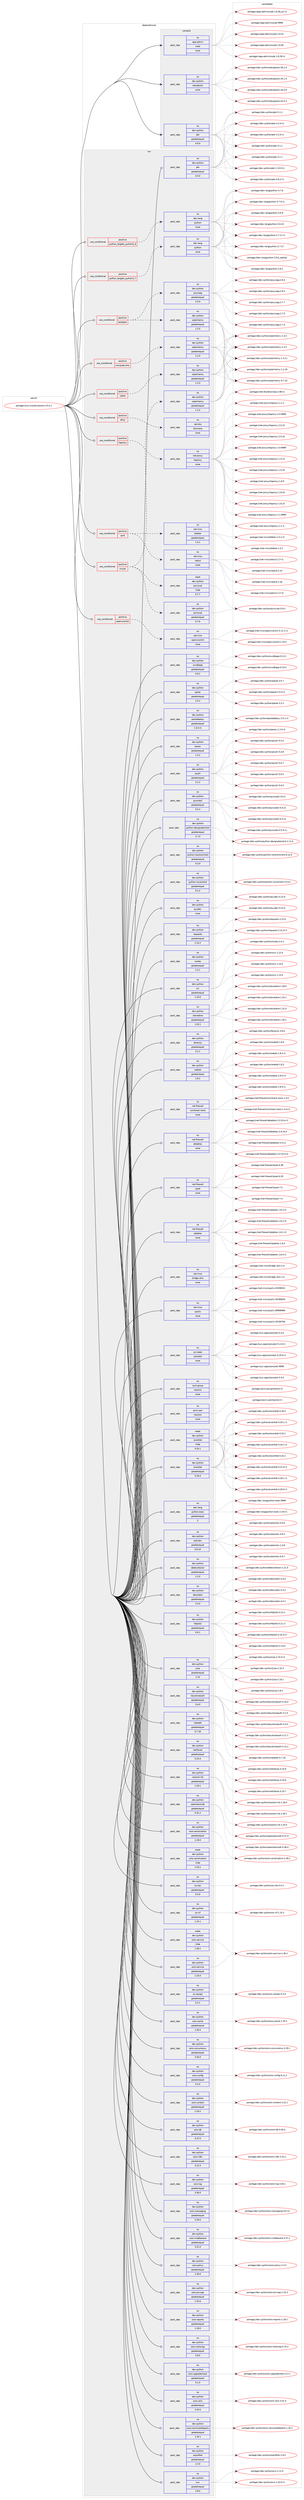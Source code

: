 digraph prolog {

# *************
# Graph options
# *************

newrank=true;
concentrate=true;
compound=true;
graph [rankdir=LR,fontname=Helvetica,fontsize=10,ranksep=1.5];#, ranksep=2.5, nodesep=0.2];
edge  [arrowhead=vee];
node  [fontname=Helvetica,fontsize=10];

# **********
# The ebuild
# **********

subgraph cluster_leftcol {
color=gray;
rank=same;
label=<<i>ebuild</i>>;
id [label="portage://sys-cluster/neutron-15.0.1", color=red, width=4, href="../sys-cluster/neutron-15.0.1.svg"];
}

# ****************
# The dependencies
# ****************

subgraph cluster_midcol {
color=gray;
label=<<i>dependencies</i>>;
subgraph cluster_compile {
fillcolor="#eeeeee";
style=filled;
label=<<i>compile</i>>;
subgraph pack41838 {
dependency53979 [label=<<TABLE BORDER="0" CELLBORDER="1" CELLSPACING="0" CELLPADDING="4" WIDTH="220"><TR><TD ROWSPAN="6" CELLPADDING="30">pack_dep</TD></TR><TR><TD WIDTH="110">no</TD></TR><TR><TD>app-admin</TD></TR><TR><TD>sudo</TD></TR><TR><TD>none</TD></TR><TR><TD></TD></TR></TABLE>>, shape=none, color=blue];
}
id:e -> dependency53979:w [weight=20,style="solid",arrowhead="vee"];
subgraph pack41839 {
dependency53980 [label=<<TABLE BORDER="0" CELLBORDER="1" CELLSPACING="0" CELLPADDING="4" WIDTH="220"><TR><TD ROWSPAN="6" CELLPADDING="30">pack_dep</TD></TR><TR><TD WIDTH="110">no</TD></TR><TR><TD>dev-python</TD></TR><TR><TD>pbr</TD></TR><TR><TD>greaterequal</TD></TR><TR><TD>4.0.0</TD></TR></TABLE>>, shape=none, color=blue];
}
id:e -> dependency53980:w [weight=20,style="solid",arrowhead="vee"];
subgraph pack41840 {
dependency53981 [label=<<TABLE BORDER="0" CELLBORDER="1" CELLSPACING="0" CELLPADDING="4" WIDTH="220"><TR><TD ROWSPAN="6" CELLPADDING="30">pack_dep</TD></TR><TR><TD WIDTH="110">no</TD></TR><TR><TD>dev-python</TD></TR><TR><TD>setuptools</TD></TR><TR><TD>none</TD></TR><TR><TD></TD></TR></TABLE>>, shape=none, color=blue];
}
id:e -> dependency53981:w [weight=20,style="solid",arrowhead="vee"];
}
subgraph cluster_compileandrun {
fillcolor="#eeeeee";
style=filled;
label=<<i>compile and run</i>>;
}
subgraph cluster_run {
fillcolor="#eeeeee";
style=filled;
label=<<i>run</i>>;
subgraph cond10999 {
dependency53982 [label=<<TABLE BORDER="0" CELLBORDER="1" CELLSPACING="0" CELLPADDING="4"><TR><TD ROWSPAN="3" CELLPADDING="10">use_conditional</TD></TR><TR><TD>positive</TD></TR><TR><TD>compute-only</TD></TR></TABLE>>, shape=none, color=red];
subgraph pack41841 {
dependency53983 [label=<<TABLE BORDER="0" CELLBORDER="1" CELLSPACING="0" CELLPADDING="4" WIDTH="220"><TR><TD ROWSPAN="6" CELLPADDING="30">pack_dep</TD></TR><TR><TD WIDTH="110">no</TD></TR><TR><TD>dev-python</TD></TR><TR><TD>sqlalchemy</TD></TR><TR><TD>greaterequal</TD></TR><TR><TD>1.2.0</TD></TR></TABLE>>, shape=none, color=blue];
}
dependency53982:e -> dependency53983:w [weight=20,style="dashed",arrowhead="vee"];
}
id:e -> dependency53982:w [weight=20,style="solid",arrowhead="odot"];
subgraph cond11000 {
dependency53984 [label=<<TABLE BORDER="0" CELLBORDER="1" CELLSPACING="0" CELLPADDING="4"><TR><TD ROWSPAN="3" CELLPADDING="10">use_conditional</TD></TR><TR><TD>positive</TD></TR><TR><TD>dhcp</TD></TR></TABLE>>, shape=none, color=red];
subgraph pack41842 {
dependency53985 [label=<<TABLE BORDER="0" CELLBORDER="1" CELLSPACING="0" CELLPADDING="4" WIDTH="220"><TR><TD ROWSPAN="6" CELLPADDING="30">pack_dep</TD></TR><TR><TD WIDTH="110">no</TD></TR><TR><TD>net-dns</TD></TR><TR><TD>dnsmasq</TD></TR><TR><TD>none</TD></TR><TR><TD></TD></TR></TABLE>>, shape=none, color=blue];
}
dependency53984:e -> dependency53985:w [weight=20,style="dashed",arrowhead="vee"];
}
id:e -> dependency53984:w [weight=20,style="solid",arrowhead="odot"];
subgraph cond11001 {
dependency53986 [label=<<TABLE BORDER="0" CELLBORDER="1" CELLSPACING="0" CELLPADDING="4"><TR><TD ROWSPAN="3" CELLPADDING="10">use_conditional</TD></TR><TR><TD>positive</TD></TR><TR><TD>haproxy</TD></TR></TABLE>>, shape=none, color=red];
subgraph pack41843 {
dependency53987 [label=<<TABLE BORDER="0" CELLBORDER="1" CELLSPACING="0" CELLPADDING="4" WIDTH="220"><TR><TD ROWSPAN="6" CELLPADDING="30">pack_dep</TD></TR><TR><TD WIDTH="110">no</TD></TR><TR><TD>net-proxy</TD></TR><TR><TD>haproxy</TD></TR><TR><TD>none</TD></TR><TR><TD></TD></TR></TABLE>>, shape=none, color=blue];
}
dependency53986:e -> dependency53987:w [weight=20,style="dashed",arrowhead="vee"];
}
id:e -> dependency53986:w [weight=20,style="solid",arrowhead="odot"];
subgraph cond11002 {
dependency53988 [label=<<TABLE BORDER="0" CELLBORDER="1" CELLSPACING="0" CELLPADDING="4"><TR><TD ROWSPAN="3" CELLPADDING="10">use_conditional</TD></TR><TR><TD>positive</TD></TR><TR><TD>ipv6</TD></TR></TABLE>>, shape=none, color=red];
subgraph pack41844 {
dependency53989 [label=<<TABLE BORDER="0" CELLBORDER="1" CELLSPACING="0" CELLPADDING="4" WIDTH="220"><TR><TD ROWSPAN="6" CELLPADDING="30">pack_dep</TD></TR><TR><TD WIDTH="110">no</TD></TR><TR><TD>net-misc</TD></TR><TR><TD>radvd</TD></TR><TR><TD>none</TD></TR><TR><TD></TD></TR></TABLE>>, shape=none, color=blue];
}
dependency53988:e -> dependency53989:w [weight=20,style="dashed",arrowhead="vee"];
subgraph pack41845 {
dependency53990 [label=<<TABLE BORDER="0" CELLBORDER="1" CELLSPACING="0" CELLPADDING="4" WIDTH="220"><TR><TD ROWSPAN="6" CELLPADDING="30">pack_dep</TD></TR><TR><TD WIDTH="110">no</TD></TR><TR><TD>net-misc</TD></TR><TR><TD>dibbler</TD></TR><TR><TD>greaterequal</TD></TR><TR><TD>1.0.1</TD></TR></TABLE>>, shape=none, color=blue];
}
dependency53988:e -> dependency53990:w [weight=20,style="dashed",arrowhead="vee"];
}
id:e -> dependency53988:w [weight=20,style="solid",arrowhead="odot"];
subgraph cond11003 {
dependency53991 [label=<<TABLE BORDER="0" CELLBORDER="1" CELLSPACING="0" CELLPADDING="4"><TR><TD ROWSPAN="3" CELLPADDING="10">use_conditional</TD></TR><TR><TD>positive</TD></TR><TR><TD>mysql</TD></TR></TABLE>>, shape=none, color=red];
subgraph pack41846 {
dependency53992 [label=<<TABLE BORDER="0" CELLBORDER="1" CELLSPACING="0" CELLPADDING="4" WIDTH="220"><TR><TD ROWSPAN="6" CELLPADDING="30">pack_dep</TD></TR><TR><TD WIDTH="110">no</TD></TR><TR><TD>dev-python</TD></TR><TR><TD>pymysql</TD></TR><TR><TD>greaterequal</TD></TR><TR><TD>0.7.6</TD></TR></TABLE>>, shape=none, color=blue];
}
dependency53991:e -> dependency53992:w [weight=20,style="dashed",arrowhead="vee"];
subgraph pack41847 {
dependency53993 [label=<<TABLE BORDER="0" CELLBORDER="1" CELLSPACING="0" CELLPADDING="4" WIDTH="220"><TR><TD ROWSPAN="6" CELLPADDING="30">pack_dep</TD></TR><TR><TD WIDTH="110">weak</TD></TR><TR><TD>dev-python</TD></TR><TR><TD>pymysql</TD></TR><TR><TD>tilde</TD></TR><TR><TD>0.7.7</TD></TR></TABLE>>, shape=none, color=blue];
}
dependency53991:e -> dependency53993:w [weight=20,style="dashed",arrowhead="vee"];
subgraph pack41848 {
dependency53994 [label=<<TABLE BORDER="0" CELLBORDER="1" CELLSPACING="0" CELLPADDING="4" WIDTH="220"><TR><TD ROWSPAN="6" CELLPADDING="30">pack_dep</TD></TR><TR><TD WIDTH="110">no</TD></TR><TR><TD>dev-python</TD></TR><TR><TD>sqlalchemy</TD></TR><TR><TD>greaterequal</TD></TR><TR><TD>1.2.0</TD></TR></TABLE>>, shape=none, color=blue];
}
dependency53991:e -> dependency53994:w [weight=20,style="dashed",arrowhead="vee"];
}
id:e -> dependency53991:w [weight=20,style="solid",arrowhead="odot"];
subgraph cond11004 {
dependency53995 [label=<<TABLE BORDER="0" CELLBORDER="1" CELLSPACING="0" CELLPADDING="4"><TR><TD ROWSPAN="3" CELLPADDING="10">use_conditional</TD></TR><TR><TD>positive</TD></TR><TR><TD>openvswitch</TD></TR></TABLE>>, shape=none, color=red];
subgraph pack41849 {
dependency53996 [label=<<TABLE BORDER="0" CELLBORDER="1" CELLSPACING="0" CELLPADDING="4" WIDTH="220"><TR><TD ROWSPAN="6" CELLPADDING="30">pack_dep</TD></TR><TR><TD WIDTH="110">no</TD></TR><TR><TD>net-misc</TD></TR><TR><TD>openvswitch</TD></TR><TR><TD>none</TD></TR><TR><TD></TD></TR></TABLE>>, shape=none, color=blue];
}
dependency53995:e -> dependency53996:w [weight=20,style="dashed",arrowhead="vee"];
}
id:e -> dependency53995:w [weight=20,style="solid",arrowhead="odot"];
subgraph cond11005 {
dependency53997 [label=<<TABLE BORDER="0" CELLBORDER="1" CELLSPACING="0" CELLPADDING="4"><TR><TD ROWSPAN="3" CELLPADDING="10">use_conditional</TD></TR><TR><TD>positive</TD></TR><TR><TD>postgres</TD></TR></TABLE>>, shape=none, color=red];
subgraph pack41850 {
dependency53998 [label=<<TABLE BORDER="0" CELLBORDER="1" CELLSPACING="0" CELLPADDING="4" WIDTH="220"><TR><TD ROWSPAN="6" CELLPADDING="30">pack_dep</TD></TR><TR><TD WIDTH="110">no</TD></TR><TR><TD>dev-python</TD></TR><TR><TD>psycopg</TD></TR><TR><TD>greaterequal</TD></TR><TR><TD>2.5.0</TD></TR></TABLE>>, shape=none, color=blue];
}
dependency53997:e -> dependency53998:w [weight=20,style="dashed",arrowhead="vee"];
subgraph pack41851 {
dependency53999 [label=<<TABLE BORDER="0" CELLBORDER="1" CELLSPACING="0" CELLPADDING="4" WIDTH="220"><TR><TD ROWSPAN="6" CELLPADDING="30">pack_dep</TD></TR><TR><TD WIDTH="110">no</TD></TR><TR><TD>dev-python</TD></TR><TR><TD>sqlalchemy</TD></TR><TR><TD>greaterequal</TD></TR><TR><TD>1.2.0</TD></TR></TABLE>>, shape=none, color=blue];
}
dependency53997:e -> dependency53999:w [weight=20,style="dashed",arrowhead="vee"];
}
id:e -> dependency53997:w [weight=20,style="solid",arrowhead="odot"];
subgraph cond11006 {
dependency54000 [label=<<TABLE BORDER="0" CELLBORDER="1" CELLSPACING="0" CELLPADDING="4"><TR><TD ROWSPAN="3" CELLPADDING="10">use_conditional</TD></TR><TR><TD>positive</TD></TR><TR><TD>python_targets_python3_6</TD></TR></TABLE>>, shape=none, color=red];
subgraph pack41852 {
dependency54001 [label=<<TABLE BORDER="0" CELLBORDER="1" CELLSPACING="0" CELLPADDING="4" WIDTH="220"><TR><TD ROWSPAN="6" CELLPADDING="30">pack_dep</TD></TR><TR><TD WIDTH="110">no</TD></TR><TR><TD>dev-lang</TD></TR><TR><TD>python</TD></TR><TR><TD>none</TD></TR><TR><TD></TD></TR></TABLE>>, shape=none, color=blue];
}
dependency54000:e -> dependency54001:w [weight=20,style="dashed",arrowhead="vee"];
}
id:e -> dependency54000:w [weight=20,style="solid",arrowhead="odot"];
subgraph cond11007 {
dependency54002 [label=<<TABLE BORDER="0" CELLBORDER="1" CELLSPACING="0" CELLPADDING="4"><TR><TD ROWSPAN="3" CELLPADDING="10">use_conditional</TD></TR><TR><TD>positive</TD></TR><TR><TD>python_targets_python3_7</TD></TR></TABLE>>, shape=none, color=red];
subgraph pack41853 {
dependency54003 [label=<<TABLE BORDER="0" CELLBORDER="1" CELLSPACING="0" CELLPADDING="4" WIDTH="220"><TR><TD ROWSPAN="6" CELLPADDING="30">pack_dep</TD></TR><TR><TD WIDTH="110">no</TD></TR><TR><TD>dev-lang</TD></TR><TR><TD>python</TD></TR><TR><TD>none</TD></TR><TR><TD></TD></TR></TABLE>>, shape=none, color=blue];
}
dependency54002:e -> dependency54003:w [weight=20,style="dashed",arrowhead="vee"];
}
id:e -> dependency54002:w [weight=20,style="solid",arrowhead="odot"];
subgraph cond11008 {
dependency54004 [label=<<TABLE BORDER="0" CELLBORDER="1" CELLSPACING="0" CELLPADDING="4"><TR><TD ROWSPAN="3" CELLPADDING="10">use_conditional</TD></TR><TR><TD>positive</TD></TR><TR><TD>sqlite</TD></TR></TABLE>>, shape=none, color=red];
subgraph pack41854 {
dependency54005 [label=<<TABLE BORDER="0" CELLBORDER="1" CELLSPACING="0" CELLPADDING="4" WIDTH="220"><TR><TD ROWSPAN="6" CELLPADDING="30">pack_dep</TD></TR><TR><TD WIDTH="110">no</TD></TR><TR><TD>dev-python</TD></TR><TR><TD>sqlalchemy</TD></TR><TR><TD>greaterequal</TD></TR><TR><TD>1.2.0</TD></TR></TABLE>>, shape=none, color=blue];
}
dependency54004:e -> dependency54005:w [weight=20,style="dashed",arrowhead="vee"];
}
id:e -> dependency54004:w [weight=20,style="solid",arrowhead="odot"];
subgraph pack41855 {
dependency54006 [label=<<TABLE BORDER="0" CELLBORDER="1" CELLSPACING="0" CELLPADDING="4" WIDTH="220"><TR><TD ROWSPAN="6" CELLPADDING="30">pack_dep</TD></TR><TR><TD WIDTH="110">no</TD></TR><TR><TD>acct-group</TD></TR><TR><TD>neutron</TD></TR><TR><TD>none</TD></TR><TR><TD></TD></TR></TABLE>>, shape=none, color=blue];
}
id:e -> dependency54006:w [weight=20,style="solid",arrowhead="odot"];
subgraph pack41856 {
dependency54007 [label=<<TABLE BORDER="0" CELLBORDER="1" CELLSPACING="0" CELLPADDING="4" WIDTH="220"><TR><TD ROWSPAN="6" CELLPADDING="30">pack_dep</TD></TR><TR><TD WIDTH="110">no</TD></TR><TR><TD>acct-user</TD></TR><TR><TD>neutron</TD></TR><TR><TD>none</TD></TR><TR><TD></TD></TR></TABLE>>, shape=none, color=blue];
}
id:e -> dependency54007:w [weight=20,style="solid",arrowhead="odot"];
subgraph pack41857 {
dependency54008 [label=<<TABLE BORDER="0" CELLBORDER="1" CELLSPACING="0" CELLPADDING="4" WIDTH="220"><TR><TD ROWSPAN="6" CELLPADDING="30">pack_dep</TD></TR><TR><TD WIDTH="110">no</TD></TR><TR><TD>dev-lang</TD></TR><TR><TD>python-exec</TD></TR><TR><TD>greaterequal</TD></TR><TR><TD>2</TD></TR></TABLE>>, shape=none, color=blue];
}
id:e -> dependency54008:w [weight=20,style="solid",arrowhead="odot"];
subgraph pack41858 {
dependency54009 [label=<<TABLE BORDER="0" CELLBORDER="1" CELLSPACING="0" CELLPADDING="4" WIDTH="220"><TR><TD ROWSPAN="6" CELLPADDING="30">pack_dep</TD></TR><TR><TD WIDTH="110">no</TD></TR><TR><TD>dev-python</TD></TR><TR><TD>alembic</TD></TR><TR><TD>greaterequal</TD></TR><TR><TD>0.8.10</TD></TR></TABLE>>, shape=none, color=blue];
}
id:e -> dependency54009:w [weight=20,style="solid",arrowhead="odot"];
subgraph pack41859 {
dependency54010 [label=<<TABLE BORDER="0" CELLBORDER="1" CELLSPACING="0" CELLPADDING="4" WIDTH="220"><TR><TD ROWSPAN="6" CELLPADDING="30">pack_dep</TD></TR><TR><TD WIDTH="110">no</TD></TR><TR><TD>dev-python</TD></TR><TR><TD>debtcollector</TD></TR><TR><TD>greaterequal</TD></TR><TR><TD>1.2.0</TD></TR></TABLE>>, shape=none, color=blue];
}
id:e -> dependency54010:w [weight=20,style="solid",arrowhead="odot"];
subgraph pack41860 {
dependency54011 [label=<<TABLE BORDER="0" CELLBORDER="1" CELLSPACING="0" CELLPADDING="4" WIDTH="220"><TR><TD ROWSPAN="6" CELLPADDING="30">pack_dep</TD></TR><TR><TD WIDTH="110">no</TD></TR><TR><TD>dev-python</TD></TR><TR><TD>decorator</TD></TR><TR><TD>greaterequal</TD></TR><TR><TD>3.4.0</TD></TR></TABLE>>, shape=none, color=blue];
}
id:e -> dependency54011:w [weight=20,style="solid",arrowhead="odot"];
subgraph pack41861 {
dependency54012 [label=<<TABLE BORDER="0" CELLBORDER="1" CELLSPACING="0" CELLPADDING="4" WIDTH="220"><TR><TD ROWSPAN="6" CELLPADDING="30">pack_dep</TD></TR><TR><TD WIDTH="110">no</TD></TR><TR><TD>dev-python</TD></TR><TR><TD>eventlet</TD></TR><TR><TD>greaterequal</TD></TR><TR><TD>0.18.4</TD></TR></TABLE>>, shape=none, color=blue];
}
id:e -> dependency54012:w [weight=20,style="solid",arrowhead="odot"];
subgraph pack41862 {
dependency54013 [label=<<TABLE BORDER="0" CELLBORDER="1" CELLSPACING="0" CELLPADDING="4" WIDTH="220"><TR><TD ROWSPAN="6" CELLPADDING="30">pack_dep</TD></TR><TR><TD WIDTH="110">no</TD></TR><TR><TD>dev-python</TD></TR><TR><TD>httplib2</TD></TR><TR><TD>greaterequal</TD></TR><TR><TD>0.9.1</TD></TR></TABLE>>, shape=none, color=blue];
}
id:e -> dependency54013:w [weight=20,style="solid",arrowhead="odot"];
subgraph pack41863 {
dependency54014 [label=<<TABLE BORDER="0" CELLBORDER="1" CELLSPACING="0" CELLPADDING="4" WIDTH="220"><TR><TD ROWSPAN="6" CELLPADDING="30">pack_dep</TD></TR><TR><TD WIDTH="110">no</TD></TR><TR><TD>dev-python</TD></TR><TR><TD>jinja</TD></TR><TR><TD>greaterequal</TD></TR><TR><TD>2.10</TD></TR></TABLE>>, shape=none, color=blue];
}
id:e -> dependency54014:w [weight=20,style="solid",arrowhead="odot"];
subgraph pack41864 {
dependency54015 [label=<<TABLE BORDER="0" CELLBORDER="1" CELLSPACING="0" CELLPADDING="4" WIDTH="220"><TR><TD ROWSPAN="6" CELLPADDING="30">pack_dep</TD></TR><TR><TD WIDTH="110">no</TD></TR><TR><TD>dev-python</TD></TR><TR><TD>keystoneauth</TD></TR><TR><TD>greaterequal</TD></TR><TR><TD>3.4.0</TD></TR></TABLE>>, shape=none, color=blue];
}
id:e -> dependency54015:w [weight=20,style="solid",arrowhead="odot"];
subgraph pack41865 {
dependency54016 [label=<<TABLE BORDER="0" CELLBORDER="1" CELLSPACING="0" CELLPADDING="4" WIDTH="220"><TR><TD ROWSPAN="6" CELLPADDING="30">pack_dep</TD></TR><TR><TD WIDTH="110">no</TD></TR><TR><TD>dev-python</TD></TR><TR><TD>netaddr</TD></TR><TR><TD>greaterequal</TD></TR><TR><TD>0.7.18</TD></TR></TABLE>>, shape=none, color=blue];
}
id:e -> dependency54016:w [weight=20,style="solid",arrowhead="odot"];
subgraph pack41866 {
dependency54017 [label=<<TABLE BORDER="0" CELLBORDER="1" CELLSPACING="0" CELLPADDING="4" WIDTH="220"><TR><TD ROWSPAN="6" CELLPADDING="30">pack_dep</TD></TR><TR><TD WIDTH="110">no</TD></TR><TR><TD>dev-python</TD></TR><TR><TD>netifaces</TD></TR><TR><TD>greaterequal</TD></TR><TR><TD>0.10.4</TD></TR></TABLE>>, shape=none, color=blue];
}
id:e -> dependency54017:w [weight=20,style="solid",arrowhead="odot"];
subgraph pack41867 {
dependency54018 [label=<<TABLE BORDER="0" CELLBORDER="1" CELLSPACING="0" CELLPADDING="4" WIDTH="220"><TR><TD ROWSPAN="6" CELLPADDING="30">pack_dep</TD></TR><TR><TD WIDTH="110">no</TD></TR><TR><TD>dev-python</TD></TR><TR><TD>neutron-lib</TD></TR><TR><TD>greaterequal</TD></TR><TR><TD>1.29.1</TD></TR></TABLE>>, shape=none, color=blue];
}
id:e -> dependency54018:w [weight=20,style="solid",arrowhead="odot"];
subgraph pack41868 {
dependency54019 [label=<<TABLE BORDER="0" CELLBORDER="1" CELLSPACING="0" CELLPADDING="4" WIDTH="220"><TR><TD ROWSPAN="6" CELLPADDING="30">pack_dep</TD></TR><TR><TD WIDTH="110">no</TD></TR><TR><TD>dev-python</TD></TR><TR><TD>openstacksdk</TD></TR><TR><TD>greaterequal</TD></TR><TR><TD>0.31.2</TD></TR></TABLE>>, shape=none, color=blue];
}
id:e -> dependency54019:w [weight=20,style="solid",arrowhead="odot"];
subgraph pack41869 {
dependency54020 [label=<<TABLE BORDER="0" CELLBORDER="1" CELLSPACING="0" CELLPADDING="4" WIDTH="220"><TR><TD ROWSPAN="6" CELLPADDING="30">pack_dep</TD></TR><TR><TD WIDTH="110">no</TD></TR><TR><TD>dev-python</TD></TR><TR><TD>os-ken</TD></TR><TR><TD>greaterequal</TD></TR><TR><TD>0.3.0</TD></TR></TABLE>>, shape=none, color=blue];
}
id:e -> dependency54020:w [weight=20,style="solid",arrowhead="odot"];
subgraph pack41870 {
dependency54021 [label=<<TABLE BORDER="0" CELLBORDER="1" CELLSPACING="0" CELLPADDING="4" WIDTH="220"><TR><TD ROWSPAN="6" CELLPADDING="30">pack_dep</TD></TR><TR><TD WIDTH="110">no</TD></TR><TR><TD>dev-python</TD></TR><TR><TD>os-vif</TD></TR><TR><TD>greaterequal</TD></TR><TR><TD>1.15.1</TD></TR></TABLE>>, shape=none, color=blue];
}
id:e -> dependency54021:w [weight=20,style="solid",arrowhead="odot"];
subgraph pack41871 {
dependency54022 [label=<<TABLE BORDER="0" CELLBORDER="1" CELLSPACING="0" CELLPADDING="4" WIDTH="220"><TR><TD ROWSPAN="6" CELLPADDING="30">pack_dep</TD></TR><TR><TD WIDTH="110">no</TD></TR><TR><TD>dev-python</TD></TR><TR><TD>os-xenapi</TD></TR><TR><TD>greaterequal</TD></TR><TR><TD>0.3.1</TD></TR></TABLE>>, shape=none, color=blue];
}
id:e -> dependency54022:w [weight=20,style="solid",arrowhead="odot"];
subgraph pack41872 {
dependency54023 [label=<<TABLE BORDER="0" CELLBORDER="1" CELLSPACING="0" CELLPADDING="4" WIDTH="220"><TR><TD ROWSPAN="6" CELLPADDING="30">pack_dep</TD></TR><TR><TD WIDTH="110">no</TD></TR><TR><TD>dev-python</TD></TR><TR><TD>oslo-cache</TD></TR><TR><TD>greaterequal</TD></TR><TR><TD>1.26.0</TD></TR></TABLE>>, shape=none, color=blue];
}
id:e -> dependency54023:w [weight=20,style="solid",arrowhead="odot"];
subgraph pack41873 {
dependency54024 [label=<<TABLE BORDER="0" CELLBORDER="1" CELLSPACING="0" CELLPADDING="4" WIDTH="220"><TR><TD ROWSPAN="6" CELLPADDING="30">pack_dep</TD></TR><TR><TD WIDTH="110">no</TD></TR><TR><TD>dev-python</TD></TR><TR><TD>oslo-concurrency</TD></TR><TR><TD>greaterequal</TD></TR><TR><TD>3.26.0</TD></TR></TABLE>>, shape=none, color=blue];
}
id:e -> dependency54024:w [weight=20,style="solid",arrowhead="odot"];
subgraph pack41874 {
dependency54025 [label=<<TABLE BORDER="0" CELLBORDER="1" CELLSPACING="0" CELLPADDING="4" WIDTH="220"><TR><TD ROWSPAN="6" CELLPADDING="30">pack_dep</TD></TR><TR><TD WIDTH="110">no</TD></TR><TR><TD>dev-python</TD></TR><TR><TD>oslo-config</TD></TR><TR><TD>greaterequal</TD></TR><TR><TD>5.2.0</TD></TR></TABLE>>, shape=none, color=blue];
}
id:e -> dependency54025:w [weight=20,style="solid",arrowhead="odot"];
subgraph pack41875 {
dependency54026 [label=<<TABLE BORDER="0" CELLBORDER="1" CELLSPACING="0" CELLPADDING="4" WIDTH="220"><TR><TD ROWSPAN="6" CELLPADDING="30">pack_dep</TD></TR><TR><TD WIDTH="110">no</TD></TR><TR><TD>dev-python</TD></TR><TR><TD>oslo-context</TD></TR><TR><TD>greaterequal</TD></TR><TR><TD>2.19.2</TD></TR></TABLE>>, shape=none, color=blue];
}
id:e -> dependency54026:w [weight=20,style="solid",arrowhead="odot"];
subgraph pack41876 {
dependency54027 [label=<<TABLE BORDER="0" CELLBORDER="1" CELLSPACING="0" CELLPADDING="4" WIDTH="220"><TR><TD ROWSPAN="6" CELLPADDING="30">pack_dep</TD></TR><TR><TD WIDTH="110">no</TD></TR><TR><TD>dev-python</TD></TR><TR><TD>oslo-db</TD></TR><TR><TD>greaterequal</TD></TR><TR><TD>4.37.0</TD></TR></TABLE>>, shape=none, color=blue];
}
id:e -> dependency54027:w [weight=20,style="solid",arrowhead="odot"];
subgraph pack41877 {
dependency54028 [label=<<TABLE BORDER="0" CELLBORDER="1" CELLSPACING="0" CELLPADDING="4" WIDTH="220"><TR><TD ROWSPAN="6" CELLPADDING="30">pack_dep</TD></TR><TR><TD WIDTH="110">no</TD></TR><TR><TD>dev-python</TD></TR><TR><TD>oslo-i18n</TD></TR><TR><TD>greaterequal</TD></TR><TR><TD>3.15.3</TD></TR></TABLE>>, shape=none, color=blue];
}
id:e -> dependency54028:w [weight=20,style="solid",arrowhead="odot"];
subgraph pack41878 {
dependency54029 [label=<<TABLE BORDER="0" CELLBORDER="1" CELLSPACING="0" CELLPADDING="4" WIDTH="220"><TR><TD ROWSPAN="6" CELLPADDING="30">pack_dep</TD></TR><TR><TD WIDTH="110">no</TD></TR><TR><TD>dev-python</TD></TR><TR><TD>oslo-log</TD></TR><TR><TD>greaterequal</TD></TR><TR><TD>3.36.0</TD></TR></TABLE>>, shape=none, color=blue];
}
id:e -> dependency54029:w [weight=20,style="solid",arrowhead="odot"];
subgraph pack41879 {
dependency54030 [label=<<TABLE BORDER="0" CELLBORDER="1" CELLSPACING="0" CELLPADDING="4" WIDTH="220"><TR><TD ROWSPAN="6" CELLPADDING="30">pack_dep</TD></TR><TR><TD WIDTH="110">no</TD></TR><TR><TD>dev-python</TD></TR><TR><TD>oslo-messaging</TD></TR><TR><TD>greaterequal</TD></TR><TR><TD>5.29.0</TD></TR></TABLE>>, shape=none, color=blue];
}
id:e -> dependency54030:w [weight=20,style="solid",arrowhead="odot"];
subgraph pack41880 {
dependency54031 [label=<<TABLE BORDER="0" CELLBORDER="1" CELLSPACING="0" CELLPADDING="4" WIDTH="220"><TR><TD ROWSPAN="6" CELLPADDING="30">pack_dep</TD></TR><TR><TD WIDTH="110">no</TD></TR><TR><TD>dev-python</TD></TR><TR><TD>oslo-middleware</TD></TR><TR><TD>greaterequal</TD></TR><TR><TD>3.31.0</TD></TR></TABLE>>, shape=none, color=blue];
}
id:e -> dependency54031:w [weight=20,style="solid",arrowhead="odot"];
subgraph pack41881 {
dependency54032 [label=<<TABLE BORDER="0" CELLBORDER="1" CELLSPACING="0" CELLPADDING="4" WIDTH="220"><TR><TD ROWSPAN="6" CELLPADDING="30">pack_dep</TD></TR><TR><TD WIDTH="110">no</TD></TR><TR><TD>dev-python</TD></TR><TR><TD>oslo-policy</TD></TR><TR><TD>greaterequal</TD></TR><TR><TD>1.30.0</TD></TR></TABLE>>, shape=none, color=blue];
}
id:e -> dependency54032:w [weight=20,style="solid",arrowhead="odot"];
subgraph pack41882 {
dependency54033 [label=<<TABLE BORDER="0" CELLBORDER="1" CELLSPACING="0" CELLPADDING="4" WIDTH="220"><TR><TD ROWSPAN="6" CELLPADDING="30">pack_dep</TD></TR><TR><TD WIDTH="110">no</TD></TR><TR><TD>dev-python</TD></TR><TR><TD>oslo-privsep</TD></TR><TR><TD>greaterequal</TD></TR><TR><TD>1.32.0</TD></TR></TABLE>>, shape=none, color=blue];
}
id:e -> dependency54033:w [weight=20,style="solid",arrowhead="odot"];
subgraph pack41883 {
dependency54034 [label=<<TABLE BORDER="0" CELLBORDER="1" CELLSPACING="0" CELLPADDING="4" WIDTH="220"><TR><TD ROWSPAN="6" CELLPADDING="30">pack_dep</TD></TR><TR><TD WIDTH="110">no</TD></TR><TR><TD>dev-python</TD></TR><TR><TD>oslo-reports</TD></TR><TR><TD>greaterequal</TD></TR><TR><TD>1.18.0</TD></TR></TABLE>>, shape=none, color=blue];
}
id:e -> dependency54034:w [weight=20,style="solid",arrowhead="odot"];
subgraph pack41884 {
dependency54035 [label=<<TABLE BORDER="0" CELLBORDER="1" CELLSPACING="0" CELLPADDING="4" WIDTH="220"><TR><TD ROWSPAN="6" CELLPADDING="30">pack_dep</TD></TR><TR><TD WIDTH="110">no</TD></TR><TR><TD>dev-python</TD></TR><TR><TD>oslo-rootwrap</TD></TR><TR><TD>greaterequal</TD></TR><TR><TD>5.8.0</TD></TR></TABLE>>, shape=none, color=blue];
}
id:e -> dependency54035:w [weight=20,style="solid",arrowhead="odot"];
subgraph pack41885 {
dependency54036 [label=<<TABLE BORDER="0" CELLBORDER="1" CELLSPACING="0" CELLPADDING="4" WIDTH="220"><TR><TD ROWSPAN="6" CELLPADDING="30">pack_dep</TD></TR><TR><TD WIDTH="110">no</TD></TR><TR><TD>dev-python</TD></TR><TR><TD>oslo-serialization</TD></TR><TR><TD>greaterequal</TD></TR><TR><TD>1.18.0</TD></TR></TABLE>>, shape=none, color=blue];
}
id:e -> dependency54036:w [weight=20,style="solid",arrowhead="odot"];
subgraph pack41886 {
dependency54037 [label=<<TABLE BORDER="0" CELLBORDER="1" CELLSPACING="0" CELLPADDING="4" WIDTH="220"><TR><TD ROWSPAN="6" CELLPADDING="30">pack_dep</TD></TR><TR><TD WIDTH="110">no</TD></TR><TR><TD>dev-python</TD></TR><TR><TD>oslo-service</TD></TR><TR><TD>greaterequal</TD></TR><TR><TD>1.24.0</TD></TR></TABLE>>, shape=none, color=blue];
}
id:e -> dependency54037:w [weight=20,style="solid",arrowhead="odot"];
subgraph pack41887 {
dependency54038 [label=<<TABLE BORDER="0" CELLBORDER="1" CELLSPACING="0" CELLPADDING="4" WIDTH="220"><TR><TD ROWSPAN="6" CELLPADDING="30">pack_dep</TD></TR><TR><TD WIDTH="110">no</TD></TR><TR><TD>dev-python</TD></TR><TR><TD>oslo-upgradecheck</TD></TR><TR><TD>greaterequal</TD></TR><TR><TD>0.1.0</TD></TR></TABLE>>, shape=none, color=blue];
}
id:e -> dependency54038:w [weight=20,style="solid",arrowhead="odot"];
subgraph pack41888 {
dependency54039 [label=<<TABLE BORDER="0" CELLBORDER="1" CELLSPACING="0" CELLPADDING="4" WIDTH="220"><TR><TD ROWSPAN="6" CELLPADDING="30">pack_dep</TD></TR><TR><TD WIDTH="110">no</TD></TR><TR><TD>dev-python</TD></TR><TR><TD>oslo-utils</TD></TR><TR><TD>greaterequal</TD></TR><TR><TD>3.33.0</TD></TR></TABLE>>, shape=none, color=blue];
}
id:e -> dependency54039:w [weight=20,style="solid",arrowhead="odot"];
subgraph pack41889 {
dependency54040 [label=<<TABLE BORDER="0" CELLBORDER="1" CELLSPACING="0" CELLPADDING="4" WIDTH="220"><TR><TD ROWSPAN="6" CELLPADDING="30">pack_dep</TD></TR><TR><TD WIDTH="110">no</TD></TR><TR><TD>dev-python</TD></TR><TR><TD>oslo-versionedobjects</TD></TR><TR><TD>greaterequal</TD></TR><TR><TD>1.35.1</TD></TR></TABLE>>, shape=none, color=blue];
}
id:e -> dependency54040:w [weight=20,style="solid",arrowhead="odot"];
subgraph pack41890 {
dependency54041 [label=<<TABLE BORDER="0" CELLBORDER="1" CELLSPACING="0" CELLPADDING="4" WIDTH="220"><TR><TD ROWSPAN="6" CELLPADDING="30">pack_dep</TD></TR><TR><TD WIDTH="110">no</TD></TR><TR><TD>dev-python</TD></TR><TR><TD>osprofiler</TD></TR><TR><TD>greaterequal</TD></TR><TR><TD>2.3.0</TD></TR></TABLE>>, shape=none, color=blue];
}
id:e -> dependency54041:w [weight=20,style="solid",arrowhead="odot"];
subgraph pack41891 {
dependency54042 [label=<<TABLE BORDER="0" CELLBORDER="1" CELLSPACING="0" CELLPADDING="4" WIDTH="220"><TR><TD ROWSPAN="6" CELLPADDING="30">pack_dep</TD></TR><TR><TD WIDTH="110">no</TD></TR><TR><TD>dev-python</TD></TR><TR><TD>ovs</TD></TR><TR><TD>greaterequal</TD></TR><TR><TD>2.8.0</TD></TR></TABLE>>, shape=none, color=blue];
}
id:e -> dependency54042:w [weight=20,style="solid",arrowhead="odot"];
subgraph pack41892 {
dependency54043 [label=<<TABLE BORDER="0" CELLBORDER="1" CELLSPACING="0" CELLPADDING="4" WIDTH="220"><TR><TD ROWSPAN="6" CELLPADDING="30">pack_dep</TD></TR><TR><TD WIDTH="110">no</TD></TR><TR><TD>dev-python</TD></TR><TR><TD>ovsdbapp</TD></TR><TR><TD>greaterequal</TD></TR><TR><TD>0.9.1</TD></TR></TABLE>>, shape=none, color=blue];
}
id:e -> dependency54043:w [weight=20,style="solid",arrowhead="odot"];
subgraph pack41893 {
dependency54044 [label=<<TABLE BORDER="0" CELLBORDER="1" CELLSPACING="0" CELLPADDING="4" WIDTH="220"><TR><TD ROWSPAN="6" CELLPADDING="30">pack_dep</TD></TR><TR><TD WIDTH="110">no</TD></TR><TR><TD>dev-python</TD></TR><TR><TD>paste</TD></TR><TR><TD>greaterequal</TD></TR><TR><TD>2.0.2</TD></TR></TABLE>>, shape=none, color=blue];
}
id:e -> dependency54044:w [weight=20,style="solid",arrowhead="odot"];
subgraph pack41894 {
dependency54045 [label=<<TABLE BORDER="0" CELLBORDER="1" CELLSPACING="0" CELLPADDING="4" WIDTH="220"><TR><TD ROWSPAN="6" CELLPADDING="30">pack_dep</TD></TR><TR><TD WIDTH="110">no</TD></TR><TR><TD>dev-python</TD></TR><TR><TD>pastedeploy</TD></TR><TR><TD>greaterequal</TD></TR><TR><TD>1.5.0-r1</TD></TR></TABLE>>, shape=none, color=blue];
}
id:e -> dependency54045:w [weight=20,style="solid",arrowhead="odot"];
subgraph pack41895 {
dependency54046 [label=<<TABLE BORDER="0" CELLBORDER="1" CELLSPACING="0" CELLPADDING="4" WIDTH="220"><TR><TD ROWSPAN="6" CELLPADDING="30">pack_dep</TD></TR><TR><TD WIDTH="110">no</TD></TR><TR><TD>dev-python</TD></TR><TR><TD>pbr</TD></TR><TR><TD>greaterequal</TD></TR><TR><TD>4.0.0</TD></TR></TABLE>>, shape=none, color=blue];
}
id:e -> dependency54046:w [weight=20,style="solid",arrowhead="odot"];
subgraph pack41896 {
dependency54047 [label=<<TABLE BORDER="0" CELLBORDER="1" CELLSPACING="0" CELLPADDING="4" WIDTH="220"><TR><TD ROWSPAN="6" CELLPADDING="30">pack_dep</TD></TR><TR><TD WIDTH="110">no</TD></TR><TR><TD>dev-python</TD></TR><TR><TD>pecan</TD></TR><TR><TD>greaterequal</TD></TR><TR><TD>1.3.2</TD></TR></TABLE>>, shape=none, color=blue];
}
id:e -> dependency54047:w [weight=20,style="solid",arrowhead="odot"];
subgraph pack41897 {
dependency54048 [label=<<TABLE BORDER="0" CELLBORDER="1" CELLSPACING="0" CELLPADDING="4" WIDTH="220"><TR><TD ROWSPAN="6" CELLPADDING="30">pack_dep</TD></TR><TR><TD WIDTH="110">no</TD></TR><TR><TD>dev-python</TD></TR><TR><TD>psutil</TD></TR><TR><TD>greaterequal</TD></TR><TR><TD>3.2.2</TD></TR></TABLE>>, shape=none, color=blue];
}
id:e -> dependency54048:w [weight=20,style="solid",arrowhead="odot"];
subgraph pack41898 {
dependency54049 [label=<<TABLE BORDER="0" CELLBORDER="1" CELLSPACING="0" CELLPADDING="4" WIDTH="220"><TR><TD ROWSPAN="6" CELLPADDING="30">pack_dep</TD></TR><TR><TD WIDTH="110">no</TD></TR><TR><TD>dev-python</TD></TR><TR><TD>pyroute2</TD></TR><TR><TD>greaterequal</TD></TR><TR><TD>0.5.3</TD></TR></TABLE>>, shape=none, color=blue];
}
id:e -> dependency54049:w [weight=20,style="solid",arrowhead="odot"];
subgraph pack41899 {
dependency54050 [label=<<TABLE BORDER="0" CELLBORDER="1" CELLSPACING="0" CELLPADDING="4" WIDTH="220"><TR><TD ROWSPAN="6" CELLPADDING="30">pack_dep</TD></TR><TR><TD WIDTH="110">no</TD></TR><TR><TD>dev-python</TD></TR><TR><TD>python-designateclient</TD></TR><TR><TD>greaterequal</TD></TR><TR><TD>2.7.0</TD></TR></TABLE>>, shape=none, color=blue];
}
id:e -> dependency54050:w [weight=20,style="solid",arrowhead="odot"];
subgraph pack41900 {
dependency54051 [label=<<TABLE BORDER="0" CELLBORDER="1" CELLSPACING="0" CELLPADDING="4" WIDTH="220"><TR><TD ROWSPAN="6" CELLPADDING="30">pack_dep</TD></TR><TR><TD WIDTH="110">no</TD></TR><TR><TD>dev-python</TD></TR><TR><TD>python-neutronclient</TD></TR><TR><TD>greaterequal</TD></TR><TR><TD>6.3.0</TD></TR></TABLE>>, shape=none, color=blue];
}
id:e -> dependency54051:w [weight=20,style="solid",arrowhead="odot"];
subgraph pack41901 {
dependency54052 [label=<<TABLE BORDER="0" CELLBORDER="1" CELLSPACING="0" CELLPADDING="4" WIDTH="220"><TR><TD ROWSPAN="6" CELLPADDING="30">pack_dep</TD></TR><TR><TD WIDTH="110">no</TD></TR><TR><TD>dev-python</TD></TR><TR><TD>python-novaclient</TD></TR><TR><TD>greaterequal</TD></TR><TR><TD>9.1.0</TD></TR></TABLE>>, shape=none, color=blue];
}
id:e -> dependency54052:w [weight=20,style="solid",arrowhead="odot"];
subgraph pack41902 {
dependency54053 [label=<<TABLE BORDER="0" CELLBORDER="1" CELLSPACING="0" CELLPADDING="4" WIDTH="220"><TR><TD ROWSPAN="6" CELLPADDING="30">pack_dep</TD></TR><TR><TD WIDTH="110">no</TD></TR><TR><TD>dev-python</TD></TR><TR><TD>pyudev</TD></TR><TR><TD>none</TD></TR><TR><TD></TD></TR></TABLE>>, shape=none, color=blue];
}
id:e -> dependency54053:w [weight=20,style="solid",arrowhead="odot"];
subgraph pack41903 {
dependency54054 [label=<<TABLE BORDER="0" CELLBORDER="1" CELLSPACING="0" CELLPADDING="4" WIDTH="220"><TR><TD ROWSPAN="6" CELLPADDING="30">pack_dep</TD></TR><TR><TD WIDTH="110">no</TD></TR><TR><TD>dev-python</TD></TR><TR><TD>requests</TD></TR><TR><TD>greaterequal</TD></TR><TR><TD>2.14.2</TD></TR></TABLE>>, shape=none, color=blue];
}
id:e -> dependency54054:w [weight=20,style="solid",arrowhead="odot"];
subgraph pack41904 {
dependency54055 [label=<<TABLE BORDER="0" CELLBORDER="1" CELLSPACING="0" CELLPADDING="4" WIDTH="220"><TR><TD ROWSPAN="6" CELLPADDING="30">pack_dep</TD></TR><TR><TD WIDTH="110">no</TD></TR><TR><TD>dev-python</TD></TR><TR><TD>routes</TD></TR><TR><TD>greaterequal</TD></TR><TR><TD>2.3.1</TD></TR></TABLE>>, shape=none, color=blue];
}
id:e -> dependency54055:w [weight=20,style="solid",arrowhead="odot"];
subgraph pack41905 {
dependency54056 [label=<<TABLE BORDER="0" CELLBORDER="1" CELLSPACING="0" CELLPADDING="4" WIDTH="220"><TR><TD ROWSPAN="6" CELLPADDING="30">pack_dep</TD></TR><TR><TD WIDTH="110">no</TD></TR><TR><TD>dev-python</TD></TR><TR><TD>six</TD></TR><TR><TD>greaterequal</TD></TR><TR><TD>1.10.0</TD></TR></TABLE>>, shape=none, color=blue];
}
id:e -> dependency54056:w [weight=20,style="solid",arrowhead="odot"];
subgraph pack41906 {
dependency54057 [label=<<TABLE BORDER="0" CELLBORDER="1" CELLSPACING="0" CELLPADDING="4" WIDTH="220"><TR><TD ROWSPAN="6" CELLPADDING="30">pack_dep</TD></TR><TR><TD WIDTH="110">no</TD></TR><TR><TD>dev-python</TD></TR><TR><TD>stevedore</TD></TR><TR><TD>greaterequal</TD></TR><TR><TD>1.20.1</TD></TR></TABLE>>, shape=none, color=blue];
}
id:e -> dependency54057:w [weight=20,style="solid",arrowhead="odot"];
subgraph pack41907 {
dependency54058 [label=<<TABLE BORDER="0" CELLBORDER="1" CELLSPACING="0" CELLPADDING="4" WIDTH="220"><TR><TD ROWSPAN="6" CELLPADDING="30">pack_dep</TD></TR><TR><TD WIDTH="110">no</TD></TR><TR><TD>dev-python</TD></TR><TR><TD>tenacity</TD></TR><TR><TD>greaterequal</TD></TR><TR><TD>3.2.1</TD></TR></TABLE>>, shape=none, color=blue];
}
id:e -> dependency54058:w [weight=20,style="solid",arrowhead="odot"];
subgraph pack41908 {
dependency54059 [label=<<TABLE BORDER="0" CELLBORDER="1" CELLSPACING="0" CELLPADDING="4" WIDTH="220"><TR><TD ROWSPAN="6" CELLPADDING="30">pack_dep</TD></TR><TR><TD WIDTH="110">no</TD></TR><TR><TD>dev-python</TD></TR><TR><TD>webob</TD></TR><TR><TD>greaterequal</TD></TR><TR><TD>1.8.2</TD></TR></TABLE>>, shape=none, color=blue];
}
id:e -> dependency54059:w [weight=20,style="solid",arrowhead="odot"];
subgraph pack41909 {
dependency54060 [label=<<TABLE BORDER="0" CELLBORDER="1" CELLSPACING="0" CELLPADDING="4" WIDTH="220"><TR><TD ROWSPAN="6" CELLPADDING="30">pack_dep</TD></TR><TR><TD WIDTH="110">no</TD></TR><TR><TD>net-firewall</TD></TR><TR><TD>conntrack-tools</TD></TR><TR><TD>none</TD></TR><TR><TD></TD></TR></TABLE>>, shape=none, color=blue];
}
id:e -> dependency54060:w [weight=20,style="solid",arrowhead="odot"];
subgraph pack41910 {
dependency54061 [label=<<TABLE BORDER="0" CELLBORDER="1" CELLSPACING="0" CELLPADDING="4" WIDTH="220"><TR><TD ROWSPAN="6" CELLPADDING="30">pack_dep</TD></TR><TR><TD WIDTH="110">no</TD></TR><TR><TD>net-firewall</TD></TR><TR><TD>ebtables</TD></TR><TR><TD>none</TD></TR><TR><TD></TD></TR></TABLE>>, shape=none, color=blue];
}
id:e -> dependency54061:w [weight=20,style="solid",arrowhead="odot"];
subgraph pack41911 {
dependency54062 [label=<<TABLE BORDER="0" CELLBORDER="1" CELLSPACING="0" CELLPADDING="4" WIDTH="220"><TR><TD ROWSPAN="6" CELLPADDING="30">pack_dep</TD></TR><TR><TD WIDTH="110">no</TD></TR><TR><TD>net-firewall</TD></TR><TR><TD>ipset</TD></TR><TR><TD>none</TD></TR><TR><TD></TD></TR></TABLE>>, shape=none, color=blue];
}
id:e -> dependency54062:w [weight=20,style="solid",arrowhead="odot"];
subgraph pack41912 {
dependency54063 [label=<<TABLE BORDER="0" CELLBORDER="1" CELLSPACING="0" CELLPADDING="4" WIDTH="220"><TR><TD ROWSPAN="6" CELLPADDING="30">pack_dep</TD></TR><TR><TD WIDTH="110">no</TD></TR><TR><TD>net-firewall</TD></TR><TR><TD>iptables</TD></TR><TR><TD>none</TD></TR><TR><TD></TD></TR></TABLE>>, shape=none, color=blue];
}
id:e -> dependency54063:w [weight=20,style="solid",arrowhead="odot"];
subgraph pack41913 {
dependency54064 [label=<<TABLE BORDER="0" CELLBORDER="1" CELLSPACING="0" CELLPADDING="4" WIDTH="220"><TR><TD ROWSPAN="6" CELLPADDING="30">pack_dep</TD></TR><TR><TD WIDTH="110">no</TD></TR><TR><TD>net-misc</TD></TR><TR><TD>bridge-utils</TD></TR><TR><TD>none</TD></TR><TR><TD></TD></TR></TABLE>>, shape=none, color=blue];
}
id:e -> dependency54064:w [weight=20,style="solid",arrowhead="odot"];
subgraph pack41914 {
dependency54065 [label=<<TABLE BORDER="0" CELLBORDER="1" CELLSPACING="0" CELLPADDING="4" WIDTH="220"><TR><TD ROWSPAN="6" CELLPADDING="30">pack_dep</TD></TR><TR><TD WIDTH="110">no</TD></TR><TR><TD>net-misc</TD></TR><TR><TD>iputils</TD></TR><TR><TD>none</TD></TR><TR><TD></TD></TR></TABLE>>, shape=none, color=blue];
}
id:e -> dependency54065:w [weight=20,style="solid",arrowhead="odot"];
subgraph pack41915 {
dependency54066 [label=<<TABLE BORDER="0" CELLBORDER="1" CELLSPACING="0" CELLPADDING="4" WIDTH="220"><TR><TD ROWSPAN="6" CELLPADDING="30">pack_dep</TD></TR><TR><TD WIDTH="110">no</TD></TR><TR><TD>sys-apps</TD></TR><TR><TD>iproute2</TD></TR><TR><TD>none</TD></TR><TR><TD></TD></TR></TABLE>>, shape=none, color=blue];
}
id:e -> dependency54066:w [weight=20,style="solid",arrowhead="odot"];
subgraph pack41916 {
dependency54067 [label=<<TABLE BORDER="0" CELLBORDER="1" CELLSPACING="0" CELLPADDING="4" WIDTH="220"><TR><TD ROWSPAN="6" CELLPADDING="30">pack_dep</TD></TR><TR><TD WIDTH="110">weak</TD></TR><TR><TD>dev-python</TD></TR><TR><TD>eventlet</TD></TR><TR><TD>tilde</TD></TR><TR><TD>0.20.1</TD></TR></TABLE>>, shape=none, color=blue];
}
id:e -> dependency54067:w [weight=20,style="solid",arrowhead="odot"];
subgraph pack41917 {
dependency54068 [label=<<TABLE BORDER="0" CELLBORDER="1" CELLSPACING="0" CELLPADDING="4" WIDTH="220"><TR><TD ROWSPAN="6" CELLPADDING="30">pack_dep</TD></TR><TR><TD WIDTH="110">weak</TD></TR><TR><TD>dev-python</TD></TR><TR><TD>oslo-serialization</TD></TR><TR><TD>tilde</TD></TR><TR><TD>2.19.1</TD></TR></TABLE>>, shape=none, color=blue];
}
id:e -> dependency54068:w [weight=20,style="solid",arrowhead="odot"];
subgraph pack41918 {
dependency54069 [label=<<TABLE BORDER="0" CELLBORDER="1" CELLSPACING="0" CELLPADDING="4" WIDTH="220"><TR><TD ROWSPAN="6" CELLPADDING="30">pack_dep</TD></TR><TR><TD WIDTH="110">weak</TD></TR><TR><TD>dev-python</TD></TR><TR><TD>oslo-service</TD></TR><TR><TD>tilde</TD></TR><TR><TD>1.28.1</TD></TR></TABLE>>, shape=none, color=blue];
}
id:e -> dependency54069:w [weight=20,style="solid",arrowhead="odot"];
}
}

# **************
# The candidates
# **************

subgraph cluster_choices {
rank=same;
color=gray;
label=<<i>candidates</i>>;

subgraph choice41838 {
color=black;
nodesep=1;
choice971121124597100109105110471151171001114557575757 [label="portage://app-admin/sudo-9999", color=red, width=4,href="../app-admin/sudo-9999.svg"];
choice9711211245971001091051104711511710011145494656465149 [label="portage://app-admin/sudo-1.8.31", color=red, width=4,href="../app-admin/sudo-1.8.31.svg"];
choice9711211245971001091051104711511710011145494656465148 [label="portage://app-admin/sudo-1.8.30", color=red, width=4,href="../app-admin/sudo-1.8.30.svg"];
choice97112112459710010910511047115117100111454946564650574511450 [label="portage://app-admin/sudo-1.8.29-r2", color=red, width=4,href="../app-admin/sudo-1.8.29-r2.svg"];
choice971121124597100109105110471151171001114549465646505695112494511450 [label="portage://app-admin/sudo-1.8.28_p1-r2", color=red, width=4,href="../app-admin/sudo-1.8.28_p1-r2.svg"];
dependency53979:e -> choice971121124597100109105110471151171001114557575757:w [style=dotted,weight="100"];
dependency53979:e -> choice9711211245971001091051104711511710011145494656465149:w [style=dotted,weight="100"];
dependency53979:e -> choice9711211245971001091051104711511710011145494656465148:w [style=dotted,weight="100"];
dependency53979:e -> choice97112112459710010910511047115117100111454946564650574511450:w [style=dotted,weight="100"];
dependency53979:e -> choice971121124597100109105110471151171001114549465646505695112494511450:w [style=dotted,weight="100"];
}
subgraph choice41839 {
color=black;
nodesep=1;
choice100101118451121211161041111104711298114455346494649 [label="portage://dev-python/pbr-5.1.1", color=red, width=4,href="../dev-python/pbr-5.1.1.svg"];
choice1001011184511212111610411111047112981144552465046484511450 [label="portage://dev-python/pbr-4.2.0-r2", color=red, width=4,href="../dev-python/pbr-4.2.0-r2.svg"];
choice1001011184511212111610411111047112981144552465046484511449 [label="portage://dev-python/pbr-4.2.0-r1", color=red, width=4,href="../dev-python/pbr-4.2.0-r1.svg"];
choice100101118451121211161041111104711298114455246494649 [label="portage://dev-python/pbr-4.1.1", color=red, width=4,href="../dev-python/pbr-4.1.1.svg"];
choice100101118451121211161041111104711298114455146494649 [label="portage://dev-python/pbr-3.1.1", color=red, width=4,href="../dev-python/pbr-3.1.1.svg"];
choice100101118451121211161041111104711298114454946494846484511449 [label="portage://dev-python/pbr-1.10.0-r1", color=red, width=4,href="../dev-python/pbr-1.10.0-r1.svg"];
choice1001011184511212111610411111047112981144548465646504511449 [label="portage://dev-python/pbr-0.8.2-r1", color=red, width=4,href="../dev-python/pbr-0.8.2-r1.svg"];
dependency53980:e -> choice100101118451121211161041111104711298114455346494649:w [style=dotted,weight="100"];
dependency53980:e -> choice1001011184511212111610411111047112981144552465046484511450:w [style=dotted,weight="100"];
dependency53980:e -> choice1001011184511212111610411111047112981144552465046484511449:w [style=dotted,weight="100"];
dependency53980:e -> choice100101118451121211161041111104711298114455246494649:w [style=dotted,weight="100"];
dependency53980:e -> choice100101118451121211161041111104711298114455146494649:w [style=dotted,weight="100"];
dependency53980:e -> choice100101118451121211161041111104711298114454946494846484511449:w [style=dotted,weight="100"];
dependency53980:e -> choice1001011184511212111610411111047112981144548465646504511449:w [style=dotted,weight="100"];
}
subgraph choice41840 {
color=black;
nodesep=1;
choice100101118451121211161041111104711510111611711211611111110811545525346504648 [label="portage://dev-python/setuptools-45.2.0", color=red, width=4,href="../dev-python/setuptools-45.2.0.svg"];
choice100101118451121211161041111104711510111611711211611111110811545525346494648 [label="portage://dev-python/setuptools-45.1.0", color=red, width=4,href="../dev-python/setuptools-45.1.0.svg"];
choice100101118451121211161041111104711510111611711211611111110811545525246484648 [label="portage://dev-python/setuptools-44.0.0", color=red, width=4,href="../dev-python/setuptools-44.0.0.svg"];
choice100101118451121211161041111104711510111611711211611111110811545525046484650 [label="portage://dev-python/setuptools-42.0.2", color=red, width=4,href="../dev-python/setuptools-42.0.2.svg"];
dependency53981:e -> choice100101118451121211161041111104711510111611711211611111110811545525346504648:w [style=dotted,weight="100"];
dependency53981:e -> choice100101118451121211161041111104711510111611711211611111110811545525346494648:w [style=dotted,weight="100"];
dependency53981:e -> choice100101118451121211161041111104711510111611711211611111110811545525246484648:w [style=dotted,weight="100"];
dependency53981:e -> choice100101118451121211161041111104711510111611711211611111110811545525046484650:w [style=dotted,weight="100"];
}
subgraph choice41841 {
color=black;
nodesep=1;
choice10010111845112121116104111110471151131089710899104101109121454946514652 [label="portage://dev-python/sqlalchemy-1.3.4", color=red, width=4,href="../dev-python/sqlalchemy-1.3.4.svg"];
choice10010111845112121116104111110471151131089710899104101109121454946514651 [label="portage://dev-python/sqlalchemy-1.3.3", color=red, width=4,href="../dev-python/sqlalchemy-1.3.3.svg"];
choice1001011184511212111610411111047115113108971089910410110912145494651464949 [label="portage://dev-python/sqlalchemy-1.3.11", color=red, width=4,href="../dev-python/sqlalchemy-1.3.11.svg"];
choice1001011184511212111610411111047115113108971089910410110912145494650464956 [label="portage://dev-python/sqlalchemy-1.2.18", color=red, width=4,href="../dev-python/sqlalchemy-1.2.18.svg"];
choice1001011184511212111610411111047115113108971089910410110912145484655464948 [label="portage://dev-python/sqlalchemy-0.7.10", color=red, width=4,href="../dev-python/sqlalchemy-0.7.10.svg"];
dependency53983:e -> choice10010111845112121116104111110471151131089710899104101109121454946514652:w [style=dotted,weight="100"];
dependency53983:e -> choice10010111845112121116104111110471151131089710899104101109121454946514651:w [style=dotted,weight="100"];
dependency53983:e -> choice1001011184511212111610411111047115113108971089910410110912145494651464949:w [style=dotted,weight="100"];
dependency53983:e -> choice1001011184511212111610411111047115113108971089910410110912145494650464956:w [style=dotted,weight="100"];
dependency53983:e -> choice1001011184511212111610411111047115113108971089910410110912145484655464948:w [style=dotted,weight="100"];
}
subgraph choice41842 {
color=black;
nodesep=1;
choice11010111645100110115471001101151099711511345504656484511449 [label="portage://net-dns/dnsmasq-2.80-r1", color=red, width=4,href="../net-dns/dnsmasq-2.80-r1.svg"];
dependency53985:e -> choice11010111645100110115471001101151099711511345504656484511449:w [style=dotted,weight="100"];
}
subgraph choice41843 {
color=black;
nodesep=1;
choice110101116451121141111201214710497112114111120121455046494657575757 [label="portage://net-proxy/haproxy-2.1.9999", color=red, width=4,href="../net-proxy/haproxy-2.1.9999.svg"];
choice110101116451121141111201214710497112114111120121455046494651 [label="portage://net-proxy/haproxy-2.1.3", color=red, width=4,href="../net-proxy/haproxy-2.1.3.svg"];
choice110101116451121141111201214710497112114111120121455046494650 [label="portage://net-proxy/haproxy-2.1.2", color=red, width=4,href="../net-proxy/haproxy-2.1.2.svg"];
choice110101116451121141111201214710497112114111120121455046484657575757 [label="portage://net-proxy/haproxy-2.0.9999", color=red, width=4,href="../net-proxy/haproxy-2.0.9999.svg"];
choice11010111645112114111120121471049711211411112012145504648464950 [label="portage://net-proxy/haproxy-2.0.12", color=red, width=4,href="../net-proxy/haproxy-2.0.12.svg"];
choice11010111645112114111120121471049711211411112012145504648464948 [label="portage://net-proxy/haproxy-2.0.10", color=red, width=4,href="../net-proxy/haproxy-2.0.10.svg"];
choice110101116451121141111201214710497112114111120121454946574657575757 [label="portage://net-proxy/haproxy-1.9.9999", color=red, width=4,href="../net-proxy/haproxy-1.9.9999.svg"];
choice11010111645112114111120121471049711211411112012145494657464951 [label="portage://net-proxy/haproxy-1.9.13", color=red, width=4,href="../net-proxy/haproxy-1.9.13.svg"];
choice11010111645112114111120121471049711211411112012145494657464948 [label="portage://net-proxy/haproxy-1.9.10", color=red, width=4,href="../net-proxy/haproxy-1.9.10.svg"];
choice110101116451121141111201214710497112114111120121454946564657 [label="portage://net-proxy/haproxy-1.8.9", color=red, width=4,href="../net-proxy/haproxy-1.8.9.svg"];
choice11010111645112114111120121471049711211411112012145494656465051 [label="portage://net-proxy/haproxy-1.8.23", color=red, width=4,href="../net-proxy/haproxy-1.8.23.svg"];
choice11010111645112114111120121471049711211411112012145494656464951 [label="portage://net-proxy/haproxy-1.8.13", color=red, width=4,href="../net-proxy/haproxy-1.8.13.svg"];
dependency53987:e -> choice110101116451121141111201214710497112114111120121455046494657575757:w [style=dotted,weight="100"];
dependency53987:e -> choice110101116451121141111201214710497112114111120121455046494651:w [style=dotted,weight="100"];
dependency53987:e -> choice110101116451121141111201214710497112114111120121455046494650:w [style=dotted,weight="100"];
dependency53987:e -> choice110101116451121141111201214710497112114111120121455046484657575757:w [style=dotted,weight="100"];
dependency53987:e -> choice11010111645112114111120121471049711211411112012145504648464950:w [style=dotted,weight="100"];
dependency53987:e -> choice11010111645112114111120121471049711211411112012145504648464948:w [style=dotted,weight="100"];
dependency53987:e -> choice110101116451121141111201214710497112114111120121454946574657575757:w [style=dotted,weight="100"];
dependency53987:e -> choice11010111645112114111120121471049711211411112012145494657464951:w [style=dotted,weight="100"];
dependency53987:e -> choice11010111645112114111120121471049711211411112012145494657464948:w [style=dotted,weight="100"];
dependency53987:e -> choice110101116451121141111201214710497112114111120121454946564657:w [style=dotted,weight="100"];
dependency53987:e -> choice11010111645112114111120121471049711211411112012145494656465051:w [style=dotted,weight="100"];
dependency53987:e -> choice11010111645112114111120121471049711211411112012145494656464951:w [style=dotted,weight="100"];
}
subgraph choice41844 {
color=black;
nodesep=1;
choice110101116451091051159947114971001181004550464956 [label="portage://net-misc/radvd-2.18", color=red, width=4,href="../net-misc/radvd-2.18.svg"];
choice1101011164510910511599471149710011810045504649554511450 [label="portage://net-misc/radvd-2.17-r2", color=red, width=4,href="../net-misc/radvd-2.17-r2.svg"];
choice1101011164510910511599471149710011810045504649554511449 [label="portage://net-misc/radvd-2.17-r1", color=red, width=4,href="../net-misc/radvd-2.17-r1.svg"];
choice110101116451091051159947114971001181004550464952 [label="portage://net-misc/radvd-2.14", color=red, width=4,href="../net-misc/radvd-2.14.svg"];
dependency53989:e -> choice110101116451091051159947114971001181004550464956:w [style=dotted,weight="100"];
dependency53989:e -> choice1101011164510910511599471149710011810045504649554511450:w [style=dotted,weight="100"];
dependency53989:e -> choice1101011164510910511599471149710011810045504649554511449:w [style=dotted,weight="100"];
dependency53989:e -> choice110101116451091051159947114971001181004550464952:w [style=dotted,weight="100"];
}
subgraph choice41845 {
color=black;
nodesep=1;
choice11010111645109105115994710010598981081011144549464846494511450 [label="portage://net-misc/dibbler-1.0.1-r2", color=red, width=4,href="../net-misc/dibbler-1.0.1-r2.svg"];
choice1101011164510910511599471001059898108101114454946484649 [label="portage://net-misc/dibbler-1.0.1", color=red, width=4,href="../net-misc/dibbler-1.0.1.svg"];
dependency53990:e -> choice11010111645109105115994710010598981081011144549464846494511450:w [style=dotted,weight="100"];
dependency53990:e -> choice1101011164510910511599471001059898108101114454946484649:w [style=dotted,weight="100"];
}
subgraph choice41846 {
color=black;
nodesep=1;
choice1001011184511212111610411111047112121109121115113108454846574651 [label="portage://dev-python/pymysql-0.9.3", color=red, width=4,href="../dev-python/pymysql-0.9.3.svg"];
dependency53992:e -> choice1001011184511212111610411111047112121109121115113108454846574651:w [style=dotted,weight="100"];
}
subgraph choice41847 {
color=black;
nodesep=1;
choice1001011184511212111610411111047112121109121115113108454846574651 [label="portage://dev-python/pymysql-0.9.3", color=red, width=4,href="../dev-python/pymysql-0.9.3.svg"];
dependency53993:e -> choice1001011184511212111610411111047112121109121115113108454846574651:w [style=dotted,weight="100"];
}
subgraph choice41848 {
color=black;
nodesep=1;
choice10010111845112121116104111110471151131089710899104101109121454946514652 [label="portage://dev-python/sqlalchemy-1.3.4", color=red, width=4,href="../dev-python/sqlalchemy-1.3.4.svg"];
choice10010111845112121116104111110471151131089710899104101109121454946514651 [label="portage://dev-python/sqlalchemy-1.3.3", color=red, width=4,href="../dev-python/sqlalchemy-1.3.3.svg"];
choice1001011184511212111610411111047115113108971089910410110912145494651464949 [label="portage://dev-python/sqlalchemy-1.3.11", color=red, width=4,href="../dev-python/sqlalchemy-1.3.11.svg"];
choice1001011184511212111610411111047115113108971089910410110912145494650464956 [label="portage://dev-python/sqlalchemy-1.2.18", color=red, width=4,href="../dev-python/sqlalchemy-1.2.18.svg"];
choice1001011184511212111610411111047115113108971089910410110912145484655464948 [label="portage://dev-python/sqlalchemy-0.7.10", color=red, width=4,href="../dev-python/sqlalchemy-0.7.10.svg"];
dependency53994:e -> choice10010111845112121116104111110471151131089710899104101109121454946514652:w [style=dotted,weight="100"];
dependency53994:e -> choice10010111845112121116104111110471151131089710899104101109121454946514651:w [style=dotted,weight="100"];
dependency53994:e -> choice1001011184511212111610411111047115113108971089910410110912145494651464949:w [style=dotted,weight="100"];
dependency53994:e -> choice1001011184511212111610411111047115113108971089910410110912145494650464956:w [style=dotted,weight="100"];
dependency53994:e -> choice1001011184511212111610411111047115113108971089910410110912145484655464948:w [style=dotted,weight="100"];
}
subgraph choice41849 {
color=black;
nodesep=1;
choice11010111645109105115994711111210111011811511910511699104455046494946494511449 [label="portage://net-misc/openvswitch-2.11.1-r1", color=red, width=4,href="../net-misc/openvswitch-2.11.1-r1.svg"];
choice1101011164510910511599471111121011101181151191051169910445504649484650 [label="portage://net-misc/openvswitch-2.10.2", color=red, width=4,href="../net-misc/openvswitch-2.10.2.svg"];
dependency53996:e -> choice11010111645109105115994711111210111011811511910511699104455046494946494511449:w [style=dotted,weight="100"];
dependency53996:e -> choice1101011164510910511599471111121011101181151191051169910445504649484650:w [style=dotted,weight="100"];
}
subgraph choice41850 {
color=black;
nodesep=1;
choice100101118451121211161041111104711211512199111112103455046564652 [label="portage://dev-python/psycopg-2.8.4", color=red, width=4,href="../dev-python/psycopg-2.8.4.svg"];
choice100101118451121211161041111104711211512199111112103455046564651 [label="portage://dev-python/psycopg-2.8.3", color=red, width=4,href="../dev-python/psycopg-2.8.3.svg"];
choice100101118451121211161041111104711211512199111112103455046554655 [label="portage://dev-python/psycopg-2.7.7", color=red, width=4,href="../dev-python/psycopg-2.7.7.svg"];
choice100101118451121211161041111104711211512199111112103455046554653 [label="portage://dev-python/psycopg-2.7.5", color=red, width=4,href="../dev-python/psycopg-2.7.5.svg"];
choice100101118451121211161041111104711211512199111112103455046554652 [label="portage://dev-python/psycopg-2.7.4", color=red, width=4,href="../dev-python/psycopg-2.7.4.svg"];
dependency53998:e -> choice100101118451121211161041111104711211512199111112103455046564652:w [style=dotted,weight="100"];
dependency53998:e -> choice100101118451121211161041111104711211512199111112103455046564651:w [style=dotted,weight="100"];
dependency53998:e -> choice100101118451121211161041111104711211512199111112103455046554655:w [style=dotted,weight="100"];
dependency53998:e -> choice100101118451121211161041111104711211512199111112103455046554653:w [style=dotted,weight="100"];
dependency53998:e -> choice100101118451121211161041111104711211512199111112103455046554652:w [style=dotted,weight="100"];
}
subgraph choice41851 {
color=black;
nodesep=1;
choice10010111845112121116104111110471151131089710899104101109121454946514652 [label="portage://dev-python/sqlalchemy-1.3.4", color=red, width=4,href="../dev-python/sqlalchemy-1.3.4.svg"];
choice10010111845112121116104111110471151131089710899104101109121454946514651 [label="portage://dev-python/sqlalchemy-1.3.3", color=red, width=4,href="../dev-python/sqlalchemy-1.3.3.svg"];
choice1001011184511212111610411111047115113108971089910410110912145494651464949 [label="portage://dev-python/sqlalchemy-1.3.11", color=red, width=4,href="../dev-python/sqlalchemy-1.3.11.svg"];
choice1001011184511212111610411111047115113108971089910410110912145494650464956 [label="portage://dev-python/sqlalchemy-1.2.18", color=red, width=4,href="../dev-python/sqlalchemy-1.2.18.svg"];
choice1001011184511212111610411111047115113108971089910410110912145484655464948 [label="portage://dev-python/sqlalchemy-0.7.10", color=red, width=4,href="../dev-python/sqlalchemy-0.7.10.svg"];
dependency53999:e -> choice10010111845112121116104111110471151131089710899104101109121454946514652:w [style=dotted,weight="100"];
dependency53999:e -> choice10010111845112121116104111110471151131089710899104101109121454946514651:w [style=dotted,weight="100"];
dependency53999:e -> choice1001011184511212111610411111047115113108971089910410110912145494651464949:w [style=dotted,weight="100"];
dependency53999:e -> choice1001011184511212111610411111047115113108971089910410110912145494650464956:w [style=dotted,weight="100"];
dependency53999:e -> choice1001011184511212111610411111047115113108971089910410110912145484655464948:w [style=dotted,weight="100"];
}
subgraph choice41852 {
color=black;
nodesep=1;
choice10010111845108971101034711212111610411111045514657464895971081121049750 [label="portage://dev-lang/python-3.9.0_alpha2", color=red, width=4,href="../dev-lang/python-3.9.0_alpha2.svg"];
choice100101118451089711010347112121116104111110455146564649 [label="portage://dev-lang/python-3.8.1", color=red, width=4,href="../dev-lang/python-3.8.1.svg"];
choice100101118451089711010347112121116104111110455146554654 [label="portage://dev-lang/python-3.7.6", color=red, width=4,href="../dev-lang/python-3.7.6.svg"];
choice1001011184510897110103471121211161041111104551465546534511449 [label="portage://dev-lang/python-3.7.5-r1", color=red, width=4,href="../dev-lang/python-3.7.5-r1.svg"];
choice100101118451089711010347112121116104111110455146544657 [label="portage://dev-lang/python-3.6.9", color=red, width=4,href="../dev-lang/python-3.6.9.svg"];
choice10010111845108971101034711212111610411111045514654464948 [label="portage://dev-lang/python-3.6.10", color=red, width=4,href="../dev-lang/python-3.6.10.svg"];
choice100101118451089711010347112121116104111110455046554649554511449 [label="portage://dev-lang/python-2.7.17-r1", color=red, width=4,href="../dev-lang/python-2.7.17-r1.svg"];
choice10010111845108971101034711212111610411111045504655464955 [label="portage://dev-lang/python-2.7.17", color=red, width=4,href="../dev-lang/python-2.7.17.svg"];
dependency54001:e -> choice10010111845108971101034711212111610411111045514657464895971081121049750:w [style=dotted,weight="100"];
dependency54001:e -> choice100101118451089711010347112121116104111110455146564649:w [style=dotted,weight="100"];
dependency54001:e -> choice100101118451089711010347112121116104111110455146554654:w [style=dotted,weight="100"];
dependency54001:e -> choice1001011184510897110103471121211161041111104551465546534511449:w [style=dotted,weight="100"];
dependency54001:e -> choice100101118451089711010347112121116104111110455146544657:w [style=dotted,weight="100"];
dependency54001:e -> choice10010111845108971101034711212111610411111045514654464948:w [style=dotted,weight="100"];
dependency54001:e -> choice100101118451089711010347112121116104111110455046554649554511449:w [style=dotted,weight="100"];
dependency54001:e -> choice10010111845108971101034711212111610411111045504655464955:w [style=dotted,weight="100"];
}
subgraph choice41853 {
color=black;
nodesep=1;
choice10010111845108971101034711212111610411111045514657464895971081121049750 [label="portage://dev-lang/python-3.9.0_alpha2", color=red, width=4,href="../dev-lang/python-3.9.0_alpha2.svg"];
choice100101118451089711010347112121116104111110455146564649 [label="portage://dev-lang/python-3.8.1", color=red, width=4,href="../dev-lang/python-3.8.1.svg"];
choice100101118451089711010347112121116104111110455146554654 [label="portage://dev-lang/python-3.7.6", color=red, width=4,href="../dev-lang/python-3.7.6.svg"];
choice1001011184510897110103471121211161041111104551465546534511449 [label="portage://dev-lang/python-3.7.5-r1", color=red, width=4,href="../dev-lang/python-3.7.5-r1.svg"];
choice100101118451089711010347112121116104111110455146544657 [label="portage://dev-lang/python-3.6.9", color=red, width=4,href="../dev-lang/python-3.6.9.svg"];
choice10010111845108971101034711212111610411111045514654464948 [label="portage://dev-lang/python-3.6.10", color=red, width=4,href="../dev-lang/python-3.6.10.svg"];
choice100101118451089711010347112121116104111110455046554649554511449 [label="portage://dev-lang/python-2.7.17-r1", color=red, width=4,href="../dev-lang/python-2.7.17-r1.svg"];
choice10010111845108971101034711212111610411111045504655464955 [label="portage://dev-lang/python-2.7.17", color=red, width=4,href="../dev-lang/python-2.7.17.svg"];
dependency54003:e -> choice10010111845108971101034711212111610411111045514657464895971081121049750:w [style=dotted,weight="100"];
dependency54003:e -> choice100101118451089711010347112121116104111110455146564649:w [style=dotted,weight="100"];
dependency54003:e -> choice100101118451089711010347112121116104111110455146554654:w [style=dotted,weight="100"];
dependency54003:e -> choice1001011184510897110103471121211161041111104551465546534511449:w [style=dotted,weight="100"];
dependency54003:e -> choice100101118451089711010347112121116104111110455146544657:w [style=dotted,weight="100"];
dependency54003:e -> choice10010111845108971101034711212111610411111045514654464948:w [style=dotted,weight="100"];
dependency54003:e -> choice100101118451089711010347112121116104111110455046554649554511449:w [style=dotted,weight="100"];
dependency54003:e -> choice10010111845108971101034711212111610411111045504655464955:w [style=dotted,weight="100"];
}
subgraph choice41854 {
color=black;
nodesep=1;
choice10010111845112121116104111110471151131089710899104101109121454946514652 [label="portage://dev-python/sqlalchemy-1.3.4", color=red, width=4,href="../dev-python/sqlalchemy-1.3.4.svg"];
choice10010111845112121116104111110471151131089710899104101109121454946514651 [label="portage://dev-python/sqlalchemy-1.3.3", color=red, width=4,href="../dev-python/sqlalchemy-1.3.3.svg"];
choice1001011184511212111610411111047115113108971089910410110912145494651464949 [label="portage://dev-python/sqlalchemy-1.3.11", color=red, width=4,href="../dev-python/sqlalchemy-1.3.11.svg"];
choice1001011184511212111610411111047115113108971089910410110912145494650464956 [label="portage://dev-python/sqlalchemy-1.2.18", color=red, width=4,href="../dev-python/sqlalchemy-1.2.18.svg"];
choice1001011184511212111610411111047115113108971089910410110912145484655464948 [label="portage://dev-python/sqlalchemy-0.7.10", color=red, width=4,href="../dev-python/sqlalchemy-0.7.10.svg"];
dependency54005:e -> choice10010111845112121116104111110471151131089710899104101109121454946514652:w [style=dotted,weight="100"];
dependency54005:e -> choice10010111845112121116104111110471151131089710899104101109121454946514651:w [style=dotted,weight="100"];
dependency54005:e -> choice1001011184511212111610411111047115113108971089910410110912145494651464949:w [style=dotted,weight="100"];
dependency54005:e -> choice1001011184511212111610411111047115113108971089910410110912145494650464956:w [style=dotted,weight="100"];
dependency54005:e -> choice1001011184511212111610411111047115113108971089910410110912145484655464948:w [style=dotted,weight="100"];
}
subgraph choice41855 {
color=black;
nodesep=1;
choice97999911645103114111117112471101011171161141111104548 [label="portage://acct-group/neutron-0", color=red, width=4,href="../acct-group/neutron-0.svg"];
dependency54006:e -> choice97999911645103114111117112471101011171161141111104548:w [style=dotted,weight="100"];
}
subgraph choice41856 {
color=black;
nodesep=1;
choice97999911645117115101114471101011171161141111104548 [label="portage://acct-user/neutron-0", color=red, width=4,href="../acct-user/neutron-0.svg"];
dependency54007:e -> choice97999911645117115101114471101011171161141111104548:w [style=dotted,weight="100"];
}
subgraph choice41857 {
color=black;
nodesep=1;
choice10010111845108971101034711212111610411111045101120101994557575757 [label="portage://dev-lang/python-exec-9999", color=red, width=4,href="../dev-lang/python-exec-9999.svg"];
choice10010111845108971101034711212111610411111045101120101994550465246544511449 [label="portage://dev-lang/python-exec-2.4.6-r1", color=red, width=4,href="../dev-lang/python-exec-2.4.6-r1.svg"];
dependency54008:e -> choice10010111845108971101034711212111610411111045101120101994557575757:w [style=dotted,weight="100"];
dependency54008:e -> choice10010111845108971101034711212111610411111045101120101994550465246544511449:w [style=dotted,weight="100"];
}
subgraph choice41858 {
color=black;
nodesep=1;
choice1001011184511212111610411111047971081011099810599454946484656 [label="portage://dev-python/alembic-1.0.8", color=red, width=4,href="../dev-python/alembic-1.0.8.svg"];
choice1001011184511212111610411111047971081011099810599454846574655 [label="portage://dev-python/alembic-0.9.7", color=red, width=4,href="../dev-python/alembic-0.9.7.svg"];
choice1001011184511212111610411111047971081011099810599454846574653 [label="portage://dev-python/alembic-0.9.5", color=red, width=4,href="../dev-python/alembic-0.9.5.svg"];
choice1001011184511212111610411111047971081011099810599454846574651 [label="portage://dev-python/alembic-0.9.3", color=red, width=4,href="../dev-python/alembic-0.9.3.svg"];
dependency54009:e -> choice1001011184511212111610411111047971081011099810599454946484656:w [style=dotted,weight="100"];
dependency54009:e -> choice1001011184511212111610411111047971081011099810599454846574655:w [style=dotted,weight="100"];
dependency54009:e -> choice1001011184511212111610411111047971081011099810599454846574653:w [style=dotted,weight="100"];
dependency54009:e -> choice1001011184511212111610411111047971081011099810599454846574651:w [style=dotted,weight="100"];
}
subgraph choice41859 {
color=black;
nodesep=1;
choice100101118451121211161041111104710010198116991111081081019911611111445494650494648 [label="portage://dev-python/debtcollector-1.21.0", color=red, width=4,href="../dev-python/debtcollector-1.21.0.svg"];
dependency54010:e -> choice100101118451121211161041111104710010198116991111081081019911611111445494650494648:w [style=dotted,weight="100"];
}
subgraph choice41860 {
color=black;
nodesep=1;
choice10010111845112121116104111110471001019911111497116111114455246524649 [label="portage://dev-python/decorator-4.4.1", color=red, width=4,href="../dev-python/decorator-4.4.1.svg"];
choice10010111845112121116104111110471001019911111497116111114455246524648 [label="portage://dev-python/decorator-4.4.0", color=red, width=4,href="../dev-python/decorator-4.4.0.svg"];
choice10010111845112121116104111110471001019911111497116111114455246514650 [label="portage://dev-python/decorator-4.3.2", color=red, width=4,href="../dev-python/decorator-4.3.2.svg"];
dependency54011:e -> choice10010111845112121116104111110471001019911111497116111114455246524649:w [style=dotted,weight="100"];
dependency54011:e -> choice10010111845112121116104111110471001019911111497116111114455246524648:w [style=dotted,weight="100"];
dependency54011:e -> choice10010111845112121116104111110471001019911111497116111114455246514650:w [style=dotted,weight="100"];
}
subgraph choice41861 {
color=black;
nodesep=1;
choice1001011184511212111610411111047101118101110116108101116454846505346494511449 [label="portage://dev-python/eventlet-0.25.1-r1", color=red, width=4,href="../dev-python/eventlet-0.25.1-r1.svg"];
choice100101118451121211161041111104710111810111011610810111645484650534649 [label="portage://dev-python/eventlet-0.25.1", color=red, width=4,href="../dev-python/eventlet-0.25.1.svg"];
choice1001011184511212111610411111047101118101110116108101116454846505246494511449 [label="portage://dev-python/eventlet-0.24.1-r1", color=red, width=4,href="../dev-python/eventlet-0.24.1-r1.svg"];
choice100101118451121211161041111104710111810111011610810111645484650524649 [label="portage://dev-python/eventlet-0.24.1", color=red, width=4,href="../dev-python/eventlet-0.24.1.svg"];
choice1001011184511212111610411111047101118101110116108101116454846504946484511449 [label="portage://dev-python/eventlet-0.21.0-r1", color=red, width=4,href="../dev-python/eventlet-0.21.0-r1.svg"];
choice1001011184511212111610411111047101118101110116108101116454846504846494511449 [label="portage://dev-python/eventlet-0.20.1-r1", color=red, width=4,href="../dev-python/eventlet-0.20.1-r1.svg"];
choice1001011184511212111610411111047101118101110116108101116454846504846484511449 [label="portage://dev-python/eventlet-0.20.0-r1", color=red, width=4,href="../dev-python/eventlet-0.20.0-r1.svg"];
choice100101118451121211161041111104710111810111011610810111645484649564652 [label="portage://dev-python/eventlet-0.18.4", color=red, width=4,href="../dev-python/eventlet-0.18.4.svg"];
dependency54012:e -> choice1001011184511212111610411111047101118101110116108101116454846505346494511449:w [style=dotted,weight="100"];
dependency54012:e -> choice100101118451121211161041111104710111810111011610810111645484650534649:w [style=dotted,weight="100"];
dependency54012:e -> choice1001011184511212111610411111047101118101110116108101116454846505246494511449:w [style=dotted,weight="100"];
dependency54012:e -> choice100101118451121211161041111104710111810111011610810111645484650524649:w [style=dotted,weight="100"];
dependency54012:e -> choice1001011184511212111610411111047101118101110116108101116454846504946484511449:w [style=dotted,weight="100"];
dependency54012:e -> choice1001011184511212111610411111047101118101110116108101116454846504846494511449:w [style=dotted,weight="100"];
dependency54012:e -> choice1001011184511212111610411111047101118101110116108101116454846504846484511449:w [style=dotted,weight="100"];
dependency54012:e -> choice100101118451121211161041111104710111810111011610810111645484649564652:w [style=dotted,weight="100"];
}
subgraph choice41862 {
color=black;
nodesep=1;
choice1001011184511212111610411111047104116116112108105985045484649514648 [label="portage://dev-python/httplib2-0.13.0", color=red, width=4,href="../dev-python/httplib2-0.13.0.svg"];
choice1001011184511212111610411111047104116116112108105985045484649504649 [label="portage://dev-python/httplib2-0.12.1", color=red, width=4,href="../dev-python/httplib2-0.12.1.svg"];
choice1001011184511212111610411111047104116116112108105985045484649494651 [label="portage://dev-python/httplib2-0.11.3", color=red, width=4,href="../dev-python/httplib2-0.11.3.svg"];
choice10010111845112121116104111110471041161161121081059850454846494846514511449 [label="portage://dev-python/httplib2-0.10.3-r1", color=red, width=4,href="../dev-python/httplib2-0.10.3-r1.svg"];
dependency54013:e -> choice1001011184511212111610411111047104116116112108105985045484649514648:w [style=dotted,weight="100"];
dependency54013:e -> choice1001011184511212111610411111047104116116112108105985045484649504649:w [style=dotted,weight="100"];
dependency54013:e -> choice1001011184511212111610411111047104116116112108105985045484649494651:w [style=dotted,weight="100"];
dependency54013:e -> choice10010111845112121116104111110471041161161121081059850454846494846514511449:w [style=dotted,weight="100"];
}
subgraph choice41863 {
color=black;
nodesep=1;
choice100101118451121211161041111104710610511010697455046564649 [label="portage://dev-python/jinja-2.8.1", color=red, width=4,href="../dev-python/jinja-2.8.1.svg"];
choice100101118451121211161041111104710610511010697455046494846514511449 [label="portage://dev-python/jinja-2.10.3-r1", color=red, width=4,href="../dev-python/jinja-2.10.3-r1.svg"];
choice10010111845112121116104111110471061051101069745504649484651 [label="portage://dev-python/jinja-2.10.3", color=red, width=4,href="../dev-python/jinja-2.10.3.svg"];
choice10010111845112121116104111110471061051101069745504649484649 [label="portage://dev-python/jinja-2.10.1", color=red, width=4,href="../dev-python/jinja-2.10.1.svg"];
dependency54014:e -> choice100101118451121211161041111104710610511010697455046564649:w [style=dotted,weight="100"];
dependency54014:e -> choice100101118451121211161041111104710610511010697455046494846514511449:w [style=dotted,weight="100"];
dependency54014:e -> choice10010111845112121116104111110471061051101069745504649484651:w [style=dotted,weight="100"];
dependency54014:e -> choice10010111845112121116104111110471061051101069745504649484649:w [style=dotted,weight="100"];
}
subgraph choice41864 {
color=black;
nodesep=1;
choice100101118451121211161041111104710710112111511611111010197117116104455146524648 [label="portage://dev-python/keystoneauth-3.4.0", color=red, width=4,href="../dev-python/keystoneauth-3.4.0.svg"];
choice10010111845112121116104111110471071011211151161111101019711711610445514649554649 [label="portage://dev-python/keystoneauth-3.17.1", color=red, width=4,href="../dev-python/keystoneauth-3.17.1.svg"];
choice10010111845112121116104111110471071011211151161111101019711711610445514649514649 [label="portage://dev-python/keystoneauth-3.13.1", color=red, width=4,href="../dev-python/keystoneauth-3.13.1.svg"];
choice10010111845112121116104111110471071011211151161111101019711711610445514649484648 [label="portage://dev-python/keystoneauth-3.10.0", color=red, width=4,href="../dev-python/keystoneauth-3.10.0.svg"];
choice100101118451121211161041111104710710112111511611111010197117116104455146494648 [label="portage://dev-python/keystoneauth-3.1.0", color=red, width=4,href="../dev-python/keystoneauth-3.1.0.svg"];
dependency54015:e -> choice100101118451121211161041111104710710112111511611111010197117116104455146524648:w [style=dotted,weight="100"];
dependency54015:e -> choice10010111845112121116104111110471071011211151161111101019711711610445514649554649:w [style=dotted,weight="100"];
dependency54015:e -> choice10010111845112121116104111110471071011211151161111101019711711610445514649514649:w [style=dotted,weight="100"];
dependency54015:e -> choice10010111845112121116104111110471071011211151161111101019711711610445514649484648:w [style=dotted,weight="100"];
dependency54015:e -> choice100101118451121211161041111104710710112111511611111010197117116104455146494648:w [style=dotted,weight="100"];
}
subgraph choice41865 {
color=black;
nodesep=1;
choice10010111845112121116104111110471101011169710010011445484655464957 [label="portage://dev-python/netaddr-0.7.19", color=red, width=4,href="../dev-python/netaddr-0.7.19.svg"];
dependency54016:e -> choice10010111845112121116104111110471101011169710010011445484655464957:w [style=dotted,weight="100"];
}
subgraph choice41866 {
color=black;
nodesep=1;
choice1001011184511212111610411111047110101116105102979910111545484649484657 [label="portage://dev-python/netifaces-0.10.9", color=red, width=4,href="../dev-python/netifaces-0.10.9.svg"];
choice1001011184511212111610411111047110101116105102979910111545484649484655 [label="portage://dev-python/netifaces-0.10.7", color=red, width=4,href="../dev-python/netifaces-0.10.7.svg"];
choice1001011184511212111610411111047110101116105102979910111545484649484654 [label="portage://dev-python/netifaces-0.10.6", color=red, width=4,href="../dev-python/netifaces-0.10.6.svg"];
dependency54017:e -> choice1001011184511212111610411111047110101116105102979910111545484649484657:w [style=dotted,weight="100"];
dependency54017:e -> choice1001011184511212111610411111047110101116105102979910111545484649484655:w [style=dotted,weight="100"];
dependency54017:e -> choice1001011184511212111610411111047110101116105102979910111545484649484654:w [style=dotted,weight="100"];
}
subgraph choice41867 {
color=black;
nodesep=1;
choice1001011184511212111610411111047110101117116114111110451081059845494650574649 [label="portage://dev-python/neutron-lib-1.29.1", color=red, width=4,href="../dev-python/neutron-lib-1.29.1.svg"];
choice1001011184511212111610411111047110101117116114111110451081059845494650534648 [label="portage://dev-python/neutron-lib-1.25.0", color=red, width=4,href="../dev-python/neutron-lib-1.25.0.svg"];
choice1001011184511212111610411111047110101117116114111110451081059845494649564648 [label="portage://dev-python/neutron-lib-1.18.0", color=red, width=4,href="../dev-python/neutron-lib-1.18.0.svg"];
dependency54018:e -> choice1001011184511212111610411111047110101117116114111110451081059845494650574649:w [style=dotted,weight="100"];
dependency54018:e -> choice1001011184511212111610411111047110101117116114111110451081059845494650534648:w [style=dotted,weight="100"];
dependency54018:e -> choice1001011184511212111610411111047110101117116114111110451081059845494649564648:w [style=dotted,weight="100"];
}
subgraph choice41868 {
color=black;
nodesep=1;
choice1001011184511212111610411111047111112101110115116979910711510010745484651544648 [label="portage://dev-python/openstacksdk-0.36.0", color=red, width=4,href="../dev-python/openstacksdk-0.36.0.svg"];
choice1001011184511212111610411111047111112101110115116979910711510010745484650554648 [label="portage://dev-python/openstacksdk-0.27.0", color=red, width=4,href="../dev-python/openstacksdk-0.27.0.svg"];
dependency54019:e -> choice1001011184511212111610411111047111112101110115116979910711510010745484651544648:w [style=dotted,weight="100"];
dependency54019:e -> choice1001011184511212111610411111047111112101110115116979910711510010745484650554648:w [style=dotted,weight="100"];
}
subgraph choice41869 {
color=black;
nodesep=1;
choice100101118451121211161041111104711111545107101110454846514649 [label="portage://dev-python/os-ken-0.3.1", color=red, width=4,href="../dev-python/os-ken-0.3.1.svg"];
dependency54020:e -> choice100101118451121211161041111104711111545107101110454846514649:w [style=dotted,weight="100"];
}
subgraph choice41870 {
color=black;
nodesep=1;
choice10010111845112121116104111110471111154511810510245494649534650 [label="portage://dev-python/os-vif-1.15.2", color=red, width=4,href="../dev-python/os-vif-1.15.2.svg"];
dependency54021:e -> choice10010111845112121116104111110471111154511810510245494649534650:w [style=dotted,weight="100"];
}
subgraph choice41871 {
color=black;
nodesep=1;
choice10010111845112121116104111110471111154512010111097112105454846514652 [label="portage://dev-python/os-xenapi-0.3.4", color=red, width=4,href="../dev-python/os-xenapi-0.3.4.svg"];
dependency54022:e -> choice10010111845112121116104111110471111154512010111097112105454846514652:w [style=dotted,weight="100"];
}
subgraph choice41872 {
color=black;
nodesep=1;
choice10010111845112121116104111110471111151081114599979910410145494651514651 [label="portage://dev-python/oslo-cache-1.33.3", color=red, width=4,href="../dev-python/oslo-cache-1.33.3.svg"];
dependency54023:e -> choice10010111845112121116104111110471111151081114599979910410145494651514651:w [style=dotted,weight="100"];
}
subgraph choice41873 {
color=black;
nodesep=1;
choice10010111845112121116104111110471111151081114599111110991171141141011109912145514650574649 [label="portage://dev-python/oslo-concurrency-3.29.1", color=red, width=4,href="../dev-python/oslo-concurrency-3.29.1.svg"];
dependency54024:e -> choice10010111845112121116104111110471111151081114599111110991171141141011109912145514650574649:w [style=dotted,weight="100"];
}
subgraph choice41874 {
color=black;
nodesep=1;
choice1001011184511212111610411111047111115108111459911111010210510345544649494650 [label="portage://dev-python/oslo-config-6.11.2", color=red, width=4,href="../dev-python/oslo-config-6.11.2.svg"];
dependency54025:e -> choice1001011184511212111610411111047111115108111459911111010210510345544649494650:w [style=dotted,weight="100"];
}
subgraph choice41875 {
color=black;
nodesep=1;
choice1001011184511212111610411111047111115108111459911111011610112011645504650504649 [label="portage://dev-python/oslo-context-2.22.1", color=red, width=4,href="../dev-python/oslo-context-2.22.1.svg"];
dependency54026:e -> choice1001011184511212111610411111047111115108111459911111011610112011645504650504649:w [style=dotted,weight="100"];
}
subgraph choice41876 {
color=black;
nodesep=1;
choice1001011184511212111610411111047111115108111451009845524652534648 [label="portage://dev-python/oslo-db-4.45.0", color=red, width=4,href="../dev-python/oslo-db-4.45.0.svg"];
dependency54027:e -> choice1001011184511212111610411111047111115108111451009845524652534648:w [style=dotted,weight="100"];
}
subgraph choice41877 {
color=black;
nodesep=1;
choice100101118451121211161041111104711111510811145105495611045514650514649 [label="portage://dev-python/oslo-i18n-3.23.1", color=red, width=4,href="../dev-python/oslo-i18n-3.23.1.svg"];
dependency54028:e -> choice100101118451121211161041111104711111510811145105495611045514650514649:w [style=dotted,weight="100"];
}
subgraph choice41878 {
color=black;
nodesep=1;
choice10010111845112121116104111110471111151081114510811110345514652524649 [label="portage://dev-python/oslo-log-3.44.1", color=red, width=4,href="../dev-python/oslo-log-3.44.1.svg"];
dependency54029:e -> choice10010111845112121116104111110471111151081114510811110345514652524649:w [style=dotted,weight="100"];
}
subgraph choice41879 {
color=black;
nodesep=1;
choice1001011184511212111610411111047111115108111451091011151159710310511010345494846504648 [label="portage://dev-python/oslo-messaging-10.2.0", color=red, width=4,href="../dev-python/oslo-messaging-10.2.0.svg"];
dependency54030:e -> choice1001011184511212111610411111047111115108111451091011151159710310511010345494846504648:w [style=dotted,weight="100"];
}
subgraph choice41880 {
color=black;
nodesep=1;
choice1001011184511212111610411111047111115108111451091051001001081011199711410145514651554649 [label="portage://dev-python/oslo-middleware-3.37.1", color=red, width=4,href="../dev-python/oslo-middleware-3.37.1.svg"];
dependency54031:e -> choice1001011184511212111610411111047111115108111451091051001001081011199711410145514651554649:w [style=dotted,weight="100"];
}
subgraph choice41881 {
color=black;
nodesep=1;
choice10010111845112121116104111110471111151081114511211110810599121455046514651 [label="portage://dev-python/oslo-policy-2.3.3", color=red, width=4,href="../dev-python/oslo-policy-2.3.3.svg"];
dependency54032:e -> choice10010111845112121116104111110471111151081114511211110810599121455046514651:w [style=dotted,weight="100"];
}
subgraph choice41882 {
color=black;
nodesep=1;
choice10010111845112121116104111110471111151081114511211410511811510111245494651514651 [label="portage://dev-python/oslo-privsep-1.33.3", color=red, width=4,href="../dev-python/oslo-privsep-1.33.3.svg"];
dependency54033:e -> choice10010111845112121116104111110471111151081114511211410511811510111245494651514651:w [style=dotted,weight="100"];
}
subgraph choice41883 {
color=black;
nodesep=1;
choice10010111845112121116104111110471111151081114511410111211111411611545494650574650 [label="portage://dev-python/oslo-reports-1.29.2", color=red, width=4,href="../dev-python/oslo-reports-1.29.2.svg"];
dependency54034:e -> choice10010111845112121116104111110471111151081114511410111211111411611545494650574650:w [style=dotted,weight="100"];
}
subgraph choice41884 {
color=black;
nodesep=1;
choice1001011184511212111610411111047111115108111451141111111161191149711245534649534650 [label="portage://dev-python/oslo-rootwrap-5.15.2", color=red, width=4,href="../dev-python/oslo-rootwrap-5.15.2.svg"];
dependency54035:e -> choice1001011184511212111610411111047111115108111451141111111161191149711245534649534650:w [style=dotted,weight="100"];
}
subgraph choice41885 {
color=black;
nodesep=1;
choice100101118451121211161041111104711111510811145115101114105971081051229711610511111045504650564650 [label="portage://dev-python/oslo-serialization-2.28.2", color=red, width=4,href="../dev-python/oslo-serialization-2.28.2.svg"];
dependency54036:e -> choice100101118451121211161041111104711111510811145115101114105971081051229711610511111045504650564650:w [style=dotted,weight="100"];
}
subgraph choice41886 {
color=black;
nodesep=1;
choice1001011184511212111610411111047111115108111451151011141181059910145494652484650 [label="portage://dev-python/oslo-service-1.40.2", color=red, width=4,href="../dev-python/oslo-service-1.40.2.svg"];
dependency54037:e -> choice1001011184511212111610411111047111115108111451151011141181059910145494652484650:w [style=dotted,weight="100"];
}
subgraph choice41887 {
color=black;
nodesep=1;
choice100101118451121211161041111104711111510811145117112103114971001019910410199107454846504649 [label="portage://dev-python/oslo-upgradecheck-0.2.1", color=red, width=4,href="../dev-python/oslo-upgradecheck-0.2.1.svg"];
dependency54038:e -> choice100101118451121211161041111104711111510811145117112103114971001019910410199107454846504649:w [style=dotted,weight="100"];
}
subgraph choice41888 {
color=black;
nodesep=1;
choice10010111845112121116104111110471111151081114511711610510811545514652494652 [label="portage://dev-python/oslo-utils-3.41.4", color=red, width=4,href="../dev-python/oslo-utils-3.41.4.svg"];
dependency54039:e -> choice10010111845112121116104111110471111151081114511711610510811545514652494652:w [style=dotted,weight="100"];
}
subgraph choice41889 {
color=black;
nodesep=1;
choice100101118451121211161041111104711111510811145118101114115105111110101100111981061019911611545494651534649 [label="portage://dev-python/oslo-versionedobjects-1.35.1", color=red, width=4,href="../dev-python/oslo-versionedobjects-1.35.1.svg"];
dependency54040:e -> choice100101118451121211161041111104711111510811145118101114115105111110101100111981061019911611545494651534649:w [style=dotted,weight="100"];
}
subgraph choice41890 {
color=black;
nodesep=1;
choice1001011184511212111610411111047111115112114111102105108101114455046544648 [label="portage://dev-python/osprofiler-2.6.0", color=red, width=4,href="../dev-python/osprofiler-2.6.0.svg"];
dependency54041:e -> choice1001011184511212111610411111047111115112114111102105108101114455046544648:w [style=dotted,weight="100"];
}
subgraph choice41891 {
color=black;
nodesep=1;
choice100101118451121211161041111104711111811545504649494648 [label="portage://dev-python/ovs-2.11.0", color=red, width=4,href="../dev-python/ovs-2.11.0.svg"];
choice1001011184511212111610411111047111118115455046494846484511449 [label="portage://dev-python/ovs-2.10.0-r1", color=red, width=4,href="../dev-python/ovs-2.10.0-r1.svg"];
dependency54042:e -> choice100101118451121211161041111104711111811545504649494648:w [style=dotted,weight="100"];
dependency54042:e -> choice1001011184511212111610411111047111118115455046494846484511449:w [style=dotted,weight="100"];
}
subgraph choice41892 {
color=black;
nodesep=1;
choice1001011184511212111610411111047111118115100989711211245484649534648 [label="portage://dev-python/ovsdbapp-0.15.0", color=red, width=4,href="../dev-python/ovsdbapp-0.15.0.svg"];
choice1001011184511212111610411111047111118115100989711211245484649504650 [label="portage://dev-python/ovsdbapp-0.12.2", color=red, width=4,href="../dev-python/ovsdbapp-0.12.2.svg"];
dependency54043:e -> choice1001011184511212111610411111047111118115100989711211245484649534648:w [style=dotted,weight="100"];
dependency54043:e -> choice1001011184511212111610411111047111118115100989711211245484649504650:w [style=dotted,weight="100"];
}
subgraph choice41893 {
color=black;
nodesep=1;
choice100101118451121211161041111104711297115116101455146504651 [label="portage://dev-python/paste-3.2.3", color=red, width=4,href="../dev-python/paste-3.2.3.svg"];
choice100101118451121211161041111104711297115116101455146484655 [label="portage://dev-python/paste-3.0.7", color=red, width=4,href="../dev-python/paste-3.0.7.svg"];
choice1001011184511212111610411111047112971151161014550464846514511449 [label="portage://dev-python/paste-2.0.3-r1", color=red, width=4,href="../dev-python/paste-2.0.3-r1.svg"];
dependency54044:e -> choice100101118451121211161041111104711297115116101455146504651:w [style=dotted,weight="100"];
dependency54044:e -> choice100101118451121211161041111104711297115116101455146484655:w [style=dotted,weight="100"];
dependency54044:e -> choice1001011184511212111610411111047112971151161014550464846514511449:w [style=dotted,weight="100"];
}
subgraph choice41894 {
color=black;
nodesep=1;
choice1001011184511212111610411111047112971151161011001011121081111214550464846494511449 [label="portage://dev-python/pastedeploy-2.0.1-r1", color=red, width=4,href="../dev-python/pastedeploy-2.0.1-r1.svg"];
dependency54045:e -> choice1001011184511212111610411111047112971151161011001011121081111214550464846494511449:w [style=dotted,weight="100"];
}
subgraph choice41895 {
color=black;
nodesep=1;
choice100101118451121211161041111104711298114455346494649 [label="portage://dev-python/pbr-5.1.1", color=red, width=4,href="../dev-python/pbr-5.1.1.svg"];
choice1001011184511212111610411111047112981144552465046484511450 [label="portage://dev-python/pbr-4.2.0-r2", color=red, width=4,href="../dev-python/pbr-4.2.0-r2.svg"];
choice1001011184511212111610411111047112981144552465046484511449 [label="portage://dev-python/pbr-4.2.0-r1", color=red, width=4,href="../dev-python/pbr-4.2.0-r1.svg"];
choice100101118451121211161041111104711298114455246494649 [label="portage://dev-python/pbr-4.1.1", color=red, width=4,href="../dev-python/pbr-4.1.1.svg"];
choice100101118451121211161041111104711298114455146494649 [label="portage://dev-python/pbr-3.1.1", color=red, width=4,href="../dev-python/pbr-3.1.1.svg"];
choice100101118451121211161041111104711298114454946494846484511449 [label="portage://dev-python/pbr-1.10.0-r1", color=red, width=4,href="../dev-python/pbr-1.10.0-r1.svg"];
choice1001011184511212111610411111047112981144548465646504511449 [label="portage://dev-python/pbr-0.8.2-r1", color=red, width=4,href="../dev-python/pbr-0.8.2-r1.svg"];
dependency54046:e -> choice100101118451121211161041111104711298114455346494649:w [style=dotted,weight="100"];
dependency54046:e -> choice1001011184511212111610411111047112981144552465046484511450:w [style=dotted,weight="100"];
dependency54046:e -> choice1001011184511212111610411111047112981144552465046484511449:w [style=dotted,weight="100"];
dependency54046:e -> choice100101118451121211161041111104711298114455246494649:w [style=dotted,weight="100"];
dependency54046:e -> choice100101118451121211161041111104711298114455146494649:w [style=dotted,weight="100"];
dependency54046:e -> choice100101118451121211161041111104711298114454946494846484511449:w [style=dotted,weight="100"];
dependency54046:e -> choice1001011184511212111610411111047112981144548465646504511449:w [style=dotted,weight="100"];
}
subgraph choice41896 {
color=black;
nodesep=1;
choice100101118451121211161041111104711210199971104549465146514511450 [label="portage://dev-python/pecan-1.3.3-r2", color=red, width=4,href="../dev-python/pecan-1.3.3-r2.svg"];
dependency54047:e -> choice100101118451121211161041111104711210199971104549465146514511450:w [style=dotted,weight="100"];
}
subgraph choice41897 {
color=black;
nodesep=1;
choice1001011184511212111610411111047112115117116105108455346544655 [label="portage://dev-python/psutil-5.6.7", color=red, width=4,href="../dev-python/psutil-5.6.7.svg"];
choice1001011184511212111610411111047112115117116105108455346544653 [label="portage://dev-python/psutil-5.6.5", color=red, width=4,href="../dev-python/psutil-5.6.5.svg"];
choice1001011184511212111610411111047112115117116105108455346544648 [label="portage://dev-python/psutil-5.6.0", color=red, width=4,href="../dev-python/psutil-5.6.0.svg"];
choice1001011184511212111610411111047112115117116105108455346534648 [label="portage://dev-python/psutil-5.5.0", color=red, width=4,href="../dev-python/psutil-5.5.0.svg"];
choice1001011184511212111610411111047112115117116105108455346524656 [label="portage://dev-python/psutil-5.4.8", color=red, width=4,href="../dev-python/psutil-5.4.8.svg"];
dependency54048:e -> choice1001011184511212111610411111047112115117116105108455346544655:w [style=dotted,weight="100"];
dependency54048:e -> choice1001011184511212111610411111047112115117116105108455346544653:w [style=dotted,weight="100"];
dependency54048:e -> choice1001011184511212111610411111047112115117116105108455346544648:w [style=dotted,weight="100"];
dependency54048:e -> choice1001011184511212111610411111047112115117116105108455346534648:w [style=dotted,weight="100"];
dependency54048:e -> choice1001011184511212111610411111047112115117116105108455346524656:w [style=dotted,weight="100"];
}
subgraph choice41898 {
color=black;
nodesep=1;
choice1001011184511212111610411111047112121114111117116101504548465346534511449 [label="portage://dev-python/pyroute2-0.5.5-r1", color=red, width=4,href="../dev-python/pyroute2-0.5.5-r1.svg"];
choice100101118451121211161041111104711212111411111711610150454846534653 [label="portage://dev-python/pyroute2-0.5.5", color=red, width=4,href="../dev-python/pyroute2-0.5.5.svg"];
choice10010111845112121116104111110471121211141111171161015045484652465049 [label="portage://dev-python/pyroute2-0.4.21", color=red, width=4,href="../dev-python/pyroute2-0.4.21.svg"];
choice10010111845112121116104111110471121211141111171161015045484652464950 [label="portage://dev-python/pyroute2-0.4.12", color=red, width=4,href="../dev-python/pyroute2-0.4.12.svg"];
dependency54049:e -> choice1001011184511212111610411111047112121114111117116101504548465346534511449:w [style=dotted,weight="100"];
dependency54049:e -> choice100101118451121211161041111104711212111411111711610150454846534653:w [style=dotted,weight="100"];
dependency54049:e -> choice10010111845112121116104111110471121211141111171161015045484652465049:w [style=dotted,weight="100"];
dependency54049:e -> choice10010111845112121116104111110471121211141111171161015045484652464950:w [style=dotted,weight="100"];
}
subgraph choice41899 {
color=black;
nodesep=1;
choice100101118451121211161041111104711212111610411111045100101115105103110971161019910810510111011645504649494648 [label="portage://dev-python/python-designateclient-2.11.0", color=red, width=4,href="../dev-python/python-designateclient-2.11.0.svg"];
dependency54050:e -> choice100101118451121211161041111104711212111610411111045100101115105103110971161019910810510111011645504649494648:w [style=dotted,weight="100"];
}
subgraph choice41900 {
color=black;
nodesep=1;
choice1001011184511212111610411111047112121116104111110451101011171161141111109910810510111011645544649504648 [label="portage://dev-python/python-neutronclient-6.12.0", color=red, width=4,href="../dev-python/python-neutronclient-6.12.0.svg"];
dependency54051:e -> choice1001011184511212111610411111047112121116104111110451101011171161141111109910810510111011645544649504648:w [style=dotted,weight="100"];
}
subgraph choice41901 {
color=black;
nodesep=1;
choice100101118451121211161041111104711212111610411111045110111118979910810510111011645495146484650 [label="portage://dev-python/python-novaclient-13.0.2", color=red, width=4,href="../dev-python/python-novaclient-13.0.2.svg"];
dependency54052:e -> choice100101118451121211161041111104711212111610411111045110111118979910810510111011645495146484650:w [style=dotted,weight="100"];
}
subgraph choice41902 {
color=black;
nodesep=1;
choice100101118451121211161041111104711212111710010111845484650504648 [label="portage://dev-python/pyudev-0.22.0", color=red, width=4,href="../dev-python/pyudev-0.22.0.svg"];
choice100101118451121211161041111104711212111710010111845484650494648 [label="portage://dev-python/pyudev-0.21.0", color=red, width=4,href="../dev-python/pyudev-0.21.0.svg"];
dependency54053:e -> choice100101118451121211161041111104711212111710010111845484650504648:w [style=dotted,weight="100"];
dependency54053:e -> choice100101118451121211161041111104711212111710010111845484650494648:w [style=dotted,weight="100"];
}
subgraph choice41903 {
color=black;
nodesep=1;
choice100101118451121211161041111104711410111311710111511611545504650504648 [label="portage://dev-python/requests-2.22.0", color=red, width=4,href="../dev-python/requests-2.22.0.svg"];
choice1001011184511212111610411111047114101113117101115116115455046504946484511449 [label="portage://dev-python/requests-2.21.0-r1", color=red, width=4,href="../dev-python/requests-2.21.0-r1.svg"];
dependency54054:e -> choice100101118451121211161041111104711410111311710111511611545504650504648:w [style=dotted,weight="100"];
dependency54054:e -> choice1001011184511212111610411111047114101113117101115116115455046504946484511449:w [style=dotted,weight="100"];
}
subgraph choice41904 {
color=black;
nodesep=1;
choice1001011184511212111610411111047114111117116101115455046524649 [label="portage://dev-python/routes-2.4.1", color=red, width=4,href="../dev-python/routes-2.4.1.svg"];
dependency54055:e -> choice1001011184511212111610411111047114111117116101115455046524649:w [style=dotted,weight="100"];
}
subgraph choice41905 {
color=black;
nodesep=1;
choice100101118451121211161041111104711510512045494649524648 [label="portage://dev-python/six-1.14.0", color=red, width=4,href="../dev-python/six-1.14.0.svg"];
choice100101118451121211161041111104711510512045494649514648 [label="portage://dev-python/six-1.13.0", color=red, width=4,href="../dev-python/six-1.13.0.svg"];
choice100101118451121211161041111104711510512045494649504648 [label="portage://dev-python/six-1.12.0", color=red, width=4,href="../dev-python/six-1.12.0.svg"];
dependency54056:e -> choice100101118451121211161041111104711510512045494649524648:w [style=dotted,weight="100"];
dependency54056:e -> choice100101118451121211161041111104711510512045494649514648:w [style=dotted,weight="100"];
dependency54056:e -> choice100101118451121211161041111104711510512045494649504648:w [style=dotted,weight="100"];
}
subgraph choice41906 {
color=black;
nodesep=1;
choice100101118451121211161041111104711511610111810110011111410145494651494648 [label="portage://dev-python/stevedore-1.31.0", color=red, width=4,href="../dev-python/stevedore-1.31.0.svg"];
choice100101118451121211161041111104711511610111810110011111410145494651484649 [label="portage://dev-python/stevedore-1.30.1", color=red, width=4,href="../dev-python/stevedore-1.30.1.svg"];
choice100101118451121211161041111104711511610111810110011111410145494650564648 [label="portage://dev-python/stevedore-1.28.0", color=red, width=4,href="../dev-python/stevedore-1.28.0.svg"];
choice100101118451121211161041111104711511610111810110011111410145494650534649 [label="portage://dev-python/stevedore-1.25.1", color=red, width=4,href="../dev-python/stevedore-1.25.1.svg"];
dependency54057:e -> choice100101118451121211161041111104711511610111810110011111410145494651494648:w [style=dotted,weight="100"];
dependency54057:e -> choice100101118451121211161041111104711511610111810110011111410145494651484649:w [style=dotted,weight="100"];
dependency54057:e -> choice100101118451121211161041111104711511610111810110011111410145494650564648:w [style=dotted,weight="100"];
dependency54057:e -> choice100101118451121211161041111104711511610111810110011111410145494650534649:w [style=dotted,weight="100"];
}
subgraph choice41907 {
color=black;
nodesep=1;
choice10010111845112121116104111110471161011109799105116121455246564648 [label="portage://dev-python/tenacity-4.8.0", color=red, width=4,href="../dev-python/tenacity-4.8.0.svg"];
dependency54058:e -> choice10010111845112121116104111110471161011109799105116121455246564648:w [style=dotted,weight="100"];
}
subgraph choice41908 {
color=black;
nodesep=1;
choice100101118451121211161041111104711910198111984549465646534511451 [label="portage://dev-python/webob-1.8.5-r3", color=red, width=4,href="../dev-python/webob-1.8.5-r3.svg"];
choice100101118451121211161041111104711910198111984549465646534511449 [label="portage://dev-python/webob-1.8.5-r1", color=red, width=4,href="../dev-python/webob-1.8.5-r1.svg"];
choice10010111845112121116104111110471191019811198454946564653 [label="portage://dev-python/webob-1.8.5", color=red, width=4,href="../dev-python/webob-1.8.5.svg"];
choice100101118451121211161041111104711910198111984549465646504511449 [label="portage://dev-python/webob-1.8.2-r1", color=red, width=4,href="../dev-python/webob-1.8.2-r1.svg"];
choice10010111845112121116104111110471191019811198454946564650 [label="portage://dev-python/webob-1.8.2", color=red, width=4,href="../dev-python/webob-1.8.2.svg"];
dependency54059:e -> choice100101118451121211161041111104711910198111984549465646534511451:w [style=dotted,weight="100"];
dependency54059:e -> choice100101118451121211161041111104711910198111984549465646534511449:w [style=dotted,weight="100"];
dependency54059:e -> choice10010111845112121116104111110471191019811198454946564653:w [style=dotted,weight="100"];
dependency54059:e -> choice100101118451121211161041111104711910198111984549465646504511449:w [style=dotted,weight="100"];
dependency54059:e -> choice10010111845112121116104111110471191019811198454946564650:w [style=dotted,weight="100"];
}
subgraph choice41909 {
color=black;
nodesep=1;
choice11010111645102105114101119971081084799111110110116114979910745116111111108115454946524653 [label="portage://net-firewall/conntrack-tools-1.4.5", color=red, width=4,href="../net-firewall/conntrack-tools-1.4.5.svg"];
choice110101116451021051141011199710810847991111101101161149799107451161111111081154549465246524511449 [label="portage://net-firewall/conntrack-tools-1.4.4-r1", color=red, width=4,href="../net-firewall/conntrack-tools-1.4.4-r1.svg"];
dependency54060:e -> choice11010111645102105114101119971081084799111110110116114979910745116111111108115454946524653:w [style=dotted,weight="100"];
dependency54060:e -> choice110101116451021051141011199710810847991111101101161149799107451161111111081154549465246524511449:w [style=dotted,weight="100"];
}
subgraph choice41910 {
color=black;
nodesep=1;
choice11010111645102105114101119971081084710198116979810810111545504648464949 [label="portage://net-firewall/ebtables-2.0.11", color=red, width=4,href="../net-firewall/ebtables-2.0.11.svg"];
choice1101011164510210511410111997108108471019811697981081011154550464846494846524511450 [label="portage://net-firewall/ebtables-2.0.10.4-r2", color=red, width=4,href="../net-firewall/ebtables-2.0.10.4-r2.svg"];
choice1101011164510210511410111997108108471019811697981081011154550464846494846524511449 [label="portage://net-firewall/ebtables-2.0.10.4-r1", color=red, width=4,href="../net-firewall/ebtables-2.0.10.4-r1.svg"];
choice110101116451021051141011199710810847101981169798108101115455046484649484652 [label="portage://net-firewall/ebtables-2.0.10.4", color=red, width=4,href="../net-firewall/ebtables-2.0.10.4.svg"];
dependency54061:e -> choice11010111645102105114101119971081084710198116979810810111545504648464949:w [style=dotted,weight="100"];
dependency54061:e -> choice1101011164510210511410111997108108471019811697981081011154550464846494846524511450:w [style=dotted,weight="100"];
dependency54061:e -> choice1101011164510210511410111997108108471019811697981081011154550464846494846524511449:w [style=dotted,weight="100"];
dependency54061:e -> choice110101116451021051141011199710810847101981169798108101115455046484649484652:w [style=dotted,weight="100"];
}
subgraph choice41911 {
color=black;
nodesep=1;
choice11010111645102105114101119971081084710511211510111645554653 [label="portage://net-firewall/ipset-7.5", color=red, width=4,href="../net-firewall/ipset-7.5.svg"];
choice11010111645102105114101119971081084710511211510111645554652 [label="portage://net-firewall/ipset-7.4", color=red, width=4,href="../net-firewall/ipset-7.4.svg"];
choice1101011164510210511410111997108108471051121151011164554465156 [label="portage://net-firewall/ipset-6.38", color=red, width=4,href="../net-firewall/ipset-6.38.svg"];
choice1101011164510210511410111997108108471051121151011164554465057 [label="portage://net-firewall/ipset-6.29", color=red, width=4,href="../net-firewall/ipset-6.29.svg"];
dependency54062:e -> choice11010111645102105114101119971081084710511211510111645554653:w [style=dotted,weight="100"];
dependency54062:e -> choice11010111645102105114101119971081084710511211510111645554652:w [style=dotted,weight="100"];
dependency54062:e -> choice1101011164510210511410111997108108471051121151011164554465156:w [style=dotted,weight="100"];
dependency54062:e -> choice1101011164510210511410111997108108471051121151011164554465057:w [style=dotted,weight="100"];
}
subgraph choice41912 {
color=black;
nodesep=1;
choice1101011164510210511410111997108108471051121169798108101115454946564652 [label="portage://net-firewall/iptables-1.8.4", color=red, width=4,href="../net-firewall/iptables-1.8.4.svg"];
choice11010111645102105114101119971081084710511211697981081011154549465646514511449 [label="portage://net-firewall/iptables-1.8.3-r1", color=red, width=4,href="../net-firewall/iptables-1.8.3-r1.svg"];
choice11010111645102105114101119971081084710511211697981081011154549465646504511450 [label="portage://net-firewall/iptables-1.8.2-r2", color=red, width=4,href="../net-firewall/iptables-1.8.2-r2.svg"];
choice11010111645102105114101119971081084710511211697981081011154549465446504511450 [label="portage://net-firewall/iptables-1.6.2-r2", color=red, width=4,href="../net-firewall/iptables-1.6.2-r2.svg"];
choice11010111645102105114101119971081084710511211697981081011154549465446494511451 [label="portage://net-firewall/iptables-1.6.1-r3", color=red, width=4,href="../net-firewall/iptables-1.6.1-r3.svg"];
dependency54063:e -> choice1101011164510210511410111997108108471051121169798108101115454946564652:w [style=dotted,weight="100"];
dependency54063:e -> choice11010111645102105114101119971081084710511211697981081011154549465646514511449:w [style=dotted,weight="100"];
dependency54063:e -> choice11010111645102105114101119971081084710511211697981081011154549465646504511450:w [style=dotted,weight="100"];
dependency54063:e -> choice11010111645102105114101119971081084710511211697981081011154549465446504511450:w [style=dotted,weight="100"];
dependency54063:e -> choice11010111645102105114101119971081084710511211697981081011154549465446494511451:w [style=dotted,weight="100"];
}
subgraph choice41913 {
color=black;
nodesep=1;
choice110101116451091051159947981141051001031014511711610510811545494654 [label="portage://net-misc/bridge-utils-1.6", color=red, width=4,href="../net-misc/bridge-utils-1.6.svg"];
choice110101116451091051159947981141051001031014511711610510811545494653 [label="portage://net-misc/bridge-utils-1.5", color=red, width=4,href="../net-misc/bridge-utils-1.5.svg"];
dependency54064:e -> choice110101116451091051159947981141051001031014511711610510811545494654:w [style=dotted,weight="100"];
dependency54064:e -> choice110101116451091051159947981141051001031014511711610510811545494653:w [style=dotted,weight="100"];
}
subgraph choice41914 {
color=black;
nodesep=1;
choice110101116451091051159947105112117116105108115455757575757575757 [label="portage://net-misc/iputils-99999999", color=red, width=4,href="../net-misc/iputils-99999999.svg"];
choice110101116451091051159947105112117116105108115455048495748554857 [label="portage://net-misc/iputils-20190709", color=red, width=4,href="../net-misc/iputils-20190709.svg"];
choice110101116451091051159947105112117116105108115455048495748534953 [label="portage://net-misc/iputils-20190515", color=red, width=4,href="../net-misc/iputils-20190515.svg"];
choice110101116451091051159947105112117116105108115455048495648545057 [label="portage://net-misc/iputils-20180629", color=red, width=4,href="../net-misc/iputils-20180629.svg"];
dependency54065:e -> choice110101116451091051159947105112117116105108115455757575757575757:w [style=dotted,weight="100"];
dependency54065:e -> choice110101116451091051159947105112117116105108115455048495748554857:w [style=dotted,weight="100"];
dependency54065:e -> choice110101116451091051159947105112117116105108115455048495748534953:w [style=dotted,weight="100"];
dependency54065:e -> choice110101116451091051159947105112117116105108115455048495648545057:w [style=dotted,weight="100"];
}
subgraph choice41915 {
color=black;
nodesep=1;
choice115121115459711211211547105112114111117116101504557575757 [label="portage://sys-apps/iproute2-9999", color=red, width=4,href="../sys-apps/iproute2-9999.svg"];
choice11512111545971121121154710511211411111711610150455346534648 [label="portage://sys-apps/iproute2-5.5.0", color=red, width=4,href="../sys-apps/iproute2-5.5.0.svg"];
choice11512111545971121121154710511211411111711610150455346524648 [label="portage://sys-apps/iproute2-5.4.0", color=red, width=4,href="../sys-apps/iproute2-5.4.0.svg"];
choice115121115459711211211547105112114111117116101504553465046484511449 [label="portage://sys-apps/iproute2-5.2.0-r1", color=red, width=4,href="../sys-apps/iproute2-5.2.0-r1.svg"];
choice11512111545971121121154710511211411111711610150455246495746484511449 [label="portage://sys-apps/iproute2-4.19.0-r1", color=red, width=4,href="../sys-apps/iproute2-4.19.0-r1.svg"];
dependency54066:e -> choice115121115459711211211547105112114111117116101504557575757:w [style=dotted,weight="100"];
dependency54066:e -> choice11512111545971121121154710511211411111711610150455346534648:w [style=dotted,weight="100"];
dependency54066:e -> choice11512111545971121121154710511211411111711610150455346524648:w [style=dotted,weight="100"];
dependency54066:e -> choice115121115459711211211547105112114111117116101504553465046484511449:w [style=dotted,weight="100"];
dependency54066:e -> choice11512111545971121121154710511211411111711610150455246495746484511449:w [style=dotted,weight="100"];
}
subgraph choice41916 {
color=black;
nodesep=1;
choice1001011184511212111610411111047101118101110116108101116454846505346494511449 [label="portage://dev-python/eventlet-0.25.1-r1", color=red, width=4,href="../dev-python/eventlet-0.25.1-r1.svg"];
choice100101118451121211161041111104710111810111011610810111645484650534649 [label="portage://dev-python/eventlet-0.25.1", color=red, width=4,href="../dev-python/eventlet-0.25.1.svg"];
choice1001011184511212111610411111047101118101110116108101116454846505246494511449 [label="portage://dev-python/eventlet-0.24.1-r1", color=red, width=4,href="../dev-python/eventlet-0.24.1-r1.svg"];
choice100101118451121211161041111104710111810111011610810111645484650524649 [label="portage://dev-python/eventlet-0.24.1", color=red, width=4,href="../dev-python/eventlet-0.24.1.svg"];
choice1001011184511212111610411111047101118101110116108101116454846504946484511449 [label="portage://dev-python/eventlet-0.21.0-r1", color=red, width=4,href="../dev-python/eventlet-0.21.0-r1.svg"];
choice1001011184511212111610411111047101118101110116108101116454846504846494511449 [label="portage://dev-python/eventlet-0.20.1-r1", color=red, width=4,href="../dev-python/eventlet-0.20.1-r1.svg"];
choice1001011184511212111610411111047101118101110116108101116454846504846484511449 [label="portage://dev-python/eventlet-0.20.0-r1", color=red, width=4,href="../dev-python/eventlet-0.20.0-r1.svg"];
choice100101118451121211161041111104710111810111011610810111645484649564652 [label="portage://dev-python/eventlet-0.18.4", color=red, width=4,href="../dev-python/eventlet-0.18.4.svg"];
dependency54067:e -> choice1001011184511212111610411111047101118101110116108101116454846505346494511449:w [style=dotted,weight="100"];
dependency54067:e -> choice100101118451121211161041111104710111810111011610810111645484650534649:w [style=dotted,weight="100"];
dependency54067:e -> choice1001011184511212111610411111047101118101110116108101116454846505246494511449:w [style=dotted,weight="100"];
dependency54067:e -> choice100101118451121211161041111104710111810111011610810111645484650524649:w [style=dotted,weight="100"];
dependency54067:e -> choice1001011184511212111610411111047101118101110116108101116454846504946484511449:w [style=dotted,weight="100"];
dependency54067:e -> choice1001011184511212111610411111047101118101110116108101116454846504846494511449:w [style=dotted,weight="100"];
dependency54067:e -> choice1001011184511212111610411111047101118101110116108101116454846504846484511449:w [style=dotted,weight="100"];
dependency54067:e -> choice100101118451121211161041111104710111810111011610810111645484649564652:w [style=dotted,weight="100"];
}
subgraph choice41917 {
color=black;
nodesep=1;
choice100101118451121211161041111104711111510811145115101114105971081051229711610511111045504650564650 [label="portage://dev-python/oslo-serialization-2.28.2", color=red, width=4,href="../dev-python/oslo-serialization-2.28.2.svg"];
dependency54068:e -> choice100101118451121211161041111104711111510811145115101114105971081051229711610511111045504650564650:w [style=dotted,weight="100"];
}
subgraph choice41918 {
color=black;
nodesep=1;
choice1001011184511212111610411111047111115108111451151011141181059910145494652484650 [label="portage://dev-python/oslo-service-1.40.2", color=red, width=4,href="../dev-python/oslo-service-1.40.2.svg"];
dependency54069:e -> choice1001011184511212111610411111047111115108111451151011141181059910145494652484650:w [style=dotted,weight="100"];
}
}

}
